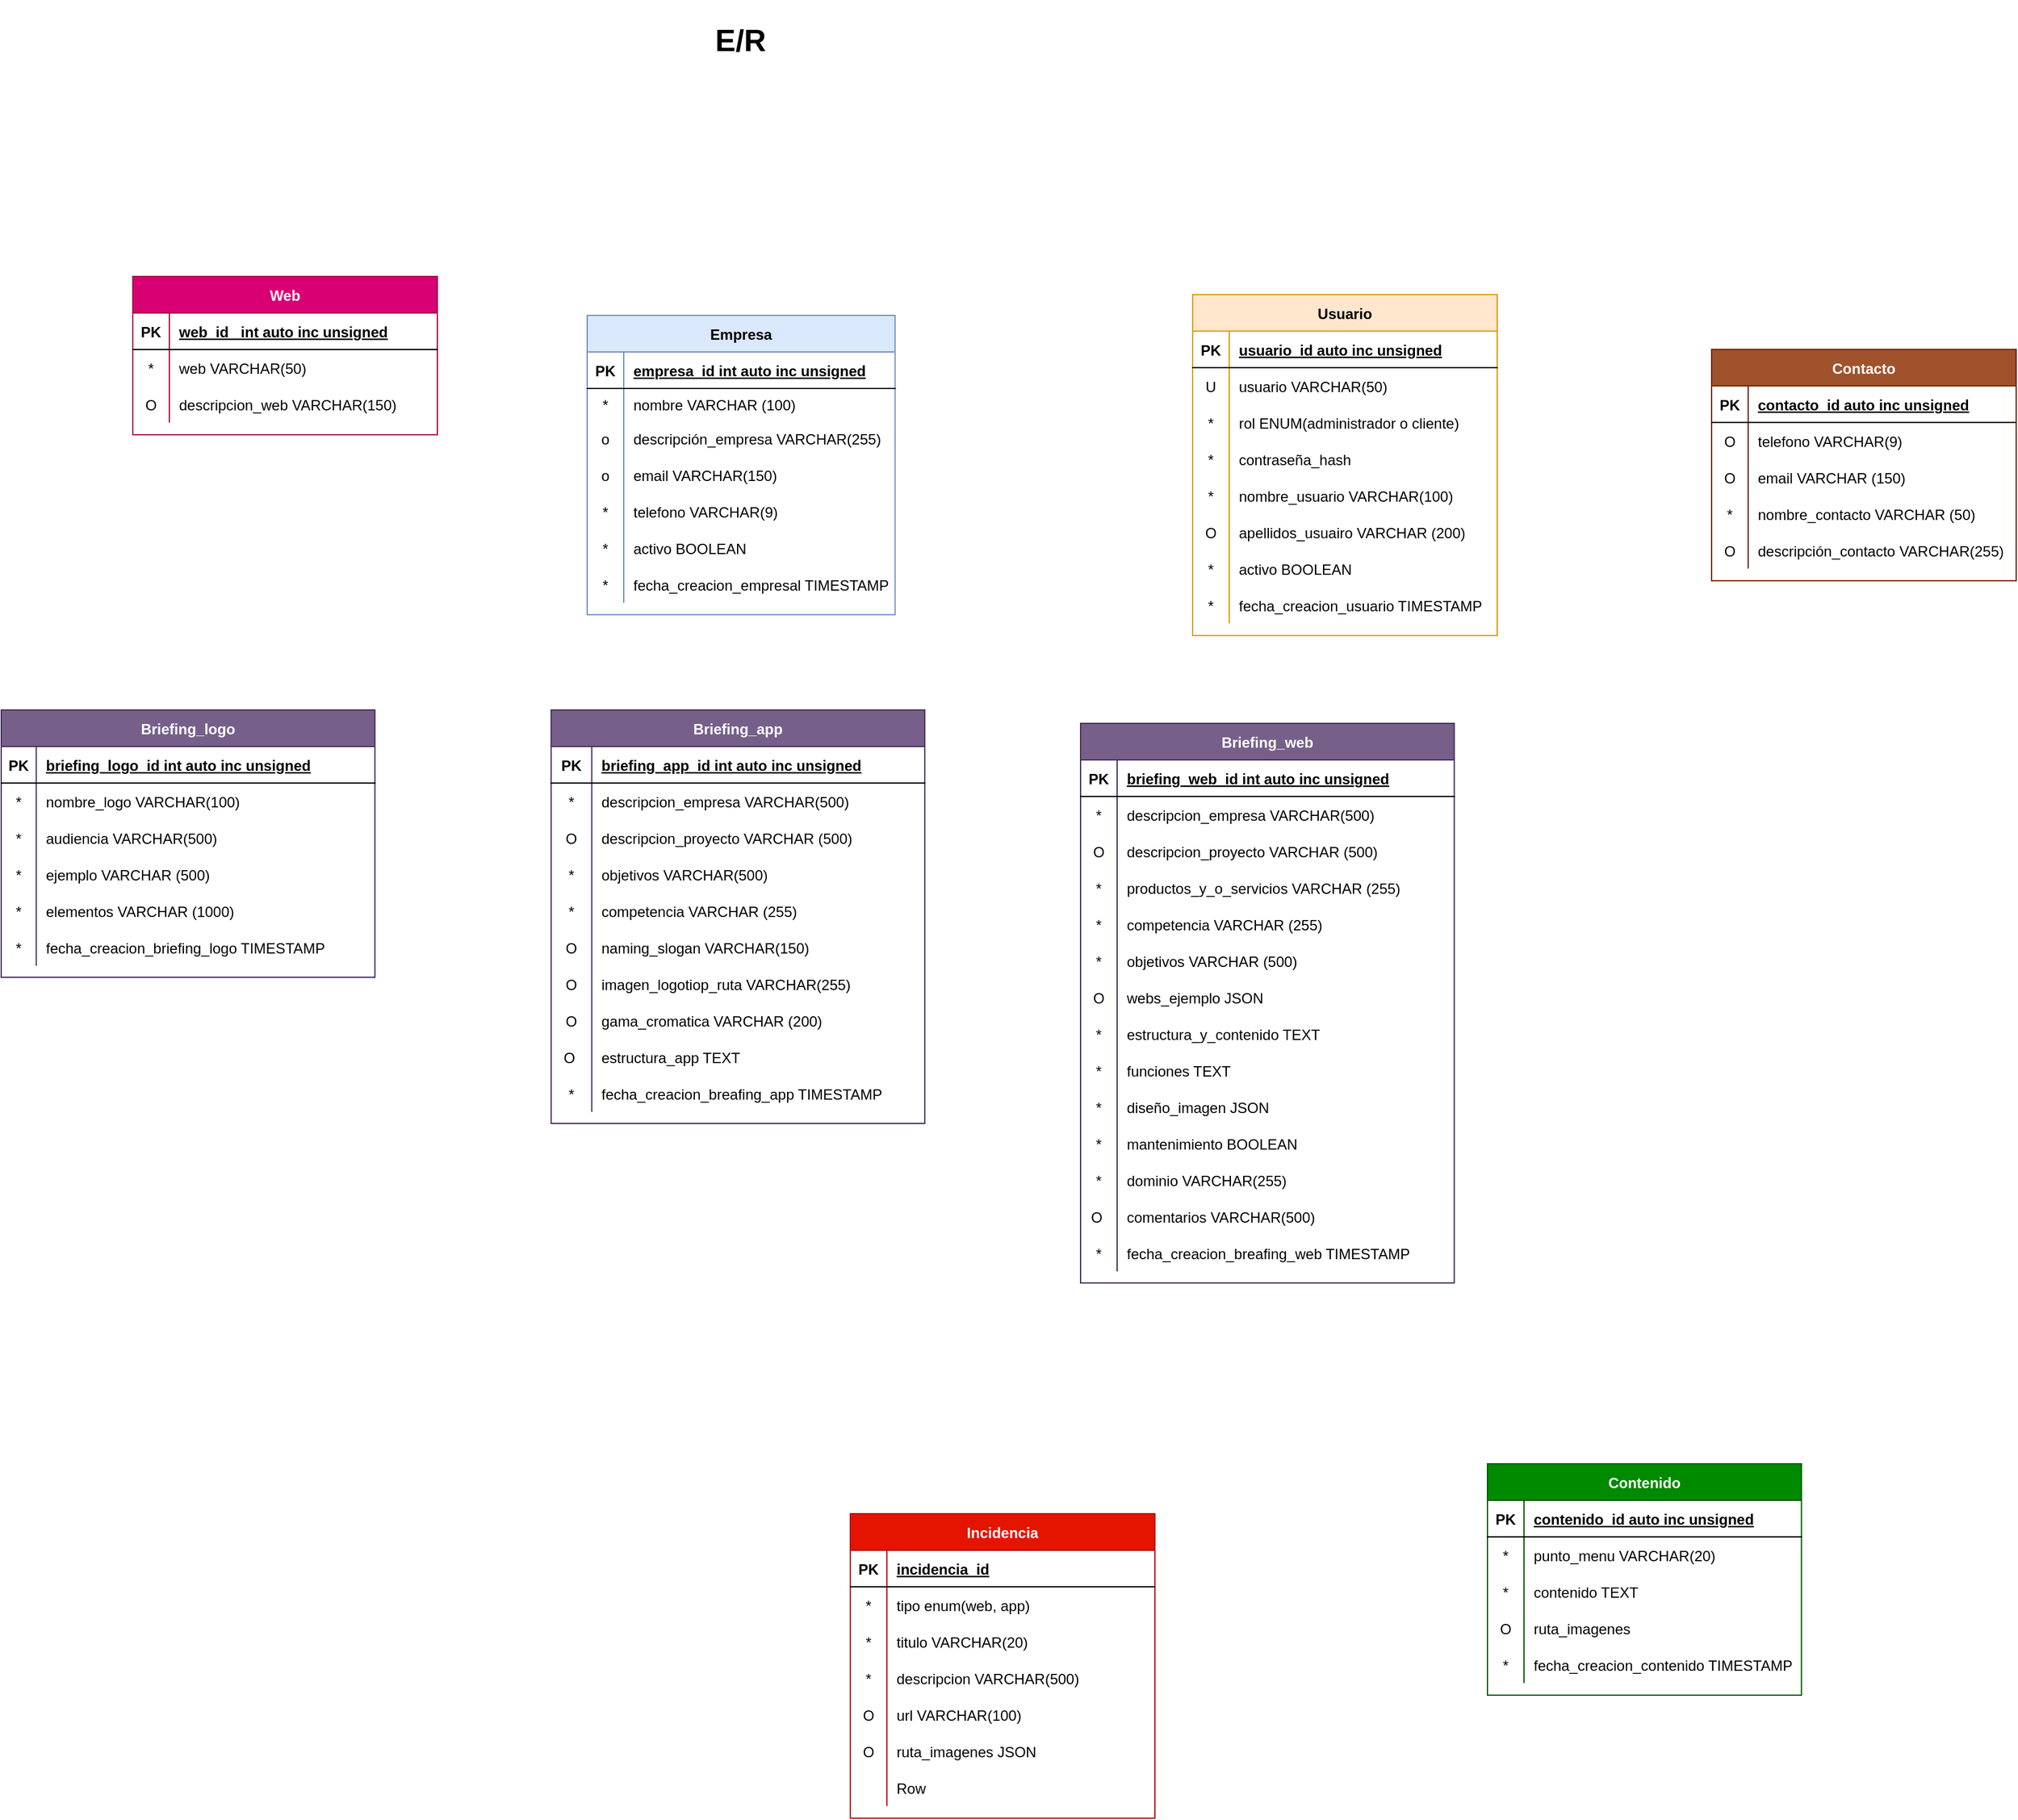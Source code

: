 <mxfile version="22.1.7" type="github">
  <diagram id="R2lEEEUBdFMjLlhIrx00" name="Page-1">
    <mxGraphModel dx="1108" dy="855" grid="0" gridSize="10" guides="1" tooltips="1" connect="1" arrows="1" fold="1" page="0" pageScale="1" pageWidth="850" pageHeight="1100" math="0" shadow="0" extFonts="Permanent Marker^https://fonts.googleapis.com/css?family=Permanent+Marker">
      <root>
        <mxCell id="0" />
        <mxCell id="1" parent="0" />
        <mxCell id="C-vyLk0tnHw3VtMMgP7b-2" value="Usuario" style="shape=table;startSize=30;container=1;collapsible=1;childLayout=tableLayout;fixedRows=1;rowLines=0;fontStyle=1;align=center;resizeLast=1;fillColor=#ffe6cc;strokeColor=#d79b00;" parent="1" vertex="1">
          <mxGeometry x="929" y="307.88" width="250" height="280" as="geometry" />
        </mxCell>
        <mxCell id="C-vyLk0tnHw3VtMMgP7b-3" value="" style="shape=partialRectangle;collapsible=0;dropTarget=0;pointerEvents=0;fillColor=none;points=[[0,0.5],[1,0.5]];portConstraint=eastwest;top=0;left=0;right=0;bottom=1;" parent="C-vyLk0tnHw3VtMMgP7b-2" vertex="1">
          <mxGeometry y="30" width="250" height="30" as="geometry" />
        </mxCell>
        <mxCell id="C-vyLk0tnHw3VtMMgP7b-4" value="PK" style="shape=partialRectangle;overflow=hidden;connectable=0;fillColor=none;top=0;left=0;bottom=0;right=0;fontStyle=1;" parent="C-vyLk0tnHw3VtMMgP7b-3" vertex="1">
          <mxGeometry width="30" height="30" as="geometry">
            <mxRectangle width="30" height="30" as="alternateBounds" />
          </mxGeometry>
        </mxCell>
        <mxCell id="C-vyLk0tnHw3VtMMgP7b-5" value="usuario_id auto inc unsigned" style="shape=partialRectangle;overflow=hidden;connectable=0;fillColor=none;top=0;left=0;bottom=0;right=0;align=left;spacingLeft=6;fontStyle=5;" parent="C-vyLk0tnHw3VtMMgP7b-3" vertex="1">
          <mxGeometry x="30" width="220" height="30" as="geometry">
            <mxRectangle width="220" height="30" as="alternateBounds" />
          </mxGeometry>
        </mxCell>
        <mxCell id="C-vyLk0tnHw3VtMMgP7b-6" value="" style="shape=partialRectangle;collapsible=0;dropTarget=0;pointerEvents=0;fillColor=none;points=[[0,0.5],[1,0.5]];portConstraint=eastwest;top=0;left=0;right=0;bottom=0;" parent="C-vyLk0tnHw3VtMMgP7b-2" vertex="1">
          <mxGeometry y="60" width="250" height="30" as="geometry" />
        </mxCell>
        <mxCell id="C-vyLk0tnHw3VtMMgP7b-7" value="U" style="shape=partialRectangle;overflow=hidden;connectable=0;fillColor=none;top=0;left=0;bottom=0;right=0;" parent="C-vyLk0tnHw3VtMMgP7b-6" vertex="1">
          <mxGeometry width="30" height="30" as="geometry">
            <mxRectangle width="30" height="30" as="alternateBounds" />
          </mxGeometry>
        </mxCell>
        <mxCell id="C-vyLk0tnHw3VtMMgP7b-8" value="usuario VARCHAR(50)" style="shape=partialRectangle;overflow=hidden;connectable=0;fillColor=none;top=0;left=0;bottom=0;right=0;align=left;spacingLeft=6;" parent="C-vyLk0tnHw3VtMMgP7b-6" vertex="1">
          <mxGeometry x="30" width="220" height="30" as="geometry">
            <mxRectangle width="220" height="30" as="alternateBounds" />
          </mxGeometry>
        </mxCell>
        <mxCell id="84_0tGTxRUwSDMbbLnOq-57" value="" style="shape=tableRow;horizontal=0;startSize=0;swimlaneHead=0;swimlaneBody=0;fillColor=none;collapsible=0;dropTarget=0;points=[[0,0.5],[1,0.5]];portConstraint=eastwest;top=0;left=0;right=0;bottom=0;" vertex="1" parent="C-vyLk0tnHw3VtMMgP7b-2">
          <mxGeometry y="90" width="250" height="30" as="geometry" />
        </mxCell>
        <mxCell id="84_0tGTxRUwSDMbbLnOq-58" value="*" style="shape=partialRectangle;connectable=0;fillColor=none;top=0;left=0;bottom=0;right=0;editable=1;overflow=hidden;" vertex="1" parent="84_0tGTxRUwSDMbbLnOq-57">
          <mxGeometry width="30" height="30" as="geometry">
            <mxRectangle width="30" height="30" as="alternateBounds" />
          </mxGeometry>
        </mxCell>
        <mxCell id="84_0tGTxRUwSDMbbLnOq-59" value="rol ENUM(administrador o cliente)" style="shape=partialRectangle;connectable=0;fillColor=none;top=0;left=0;bottom=0;right=0;align=left;spacingLeft=6;overflow=hidden;" vertex="1" parent="84_0tGTxRUwSDMbbLnOq-57">
          <mxGeometry x="30" width="220" height="30" as="geometry">
            <mxRectangle width="220" height="30" as="alternateBounds" />
          </mxGeometry>
        </mxCell>
        <mxCell id="84_0tGTxRUwSDMbbLnOq-60" value="" style="shape=tableRow;horizontal=0;startSize=0;swimlaneHead=0;swimlaneBody=0;fillColor=none;collapsible=0;dropTarget=0;points=[[0,0.5],[1,0.5]];portConstraint=eastwest;top=0;left=0;right=0;bottom=0;" vertex="1" parent="C-vyLk0tnHw3VtMMgP7b-2">
          <mxGeometry y="120" width="250" height="30" as="geometry" />
        </mxCell>
        <mxCell id="84_0tGTxRUwSDMbbLnOq-61" value="*" style="shape=partialRectangle;connectable=0;fillColor=none;top=0;left=0;bottom=0;right=0;editable=1;overflow=hidden;" vertex="1" parent="84_0tGTxRUwSDMbbLnOq-60">
          <mxGeometry width="30" height="30" as="geometry">
            <mxRectangle width="30" height="30" as="alternateBounds" />
          </mxGeometry>
        </mxCell>
        <mxCell id="84_0tGTxRUwSDMbbLnOq-62" value="contraseña_hash" style="shape=partialRectangle;connectable=0;fillColor=none;top=0;left=0;bottom=0;right=0;align=left;spacingLeft=6;overflow=hidden;" vertex="1" parent="84_0tGTxRUwSDMbbLnOq-60">
          <mxGeometry x="30" width="220" height="30" as="geometry">
            <mxRectangle width="220" height="30" as="alternateBounds" />
          </mxGeometry>
        </mxCell>
        <mxCell id="84_0tGTxRUwSDMbbLnOq-72" value="" style="shape=tableRow;horizontal=0;startSize=0;swimlaneHead=0;swimlaneBody=0;fillColor=none;collapsible=0;dropTarget=0;points=[[0,0.5],[1,0.5]];portConstraint=eastwest;top=0;left=0;right=0;bottom=0;" vertex="1" parent="C-vyLk0tnHw3VtMMgP7b-2">
          <mxGeometry y="150" width="250" height="30" as="geometry" />
        </mxCell>
        <mxCell id="84_0tGTxRUwSDMbbLnOq-73" value="*" style="shape=partialRectangle;connectable=0;fillColor=none;top=0;left=0;bottom=0;right=0;editable=1;overflow=hidden;" vertex="1" parent="84_0tGTxRUwSDMbbLnOq-72">
          <mxGeometry width="30" height="30" as="geometry">
            <mxRectangle width="30" height="30" as="alternateBounds" />
          </mxGeometry>
        </mxCell>
        <mxCell id="84_0tGTxRUwSDMbbLnOq-74" value="nombre_usuario VARCHAR(100)" style="shape=partialRectangle;connectable=0;fillColor=none;top=0;left=0;bottom=0;right=0;align=left;spacingLeft=6;overflow=hidden;" vertex="1" parent="84_0tGTxRUwSDMbbLnOq-72">
          <mxGeometry x="30" width="220" height="30" as="geometry">
            <mxRectangle width="220" height="30" as="alternateBounds" />
          </mxGeometry>
        </mxCell>
        <mxCell id="C-vyLk0tnHw3VtMMgP7b-9" value="" style="shape=partialRectangle;collapsible=0;dropTarget=0;pointerEvents=0;fillColor=none;points=[[0,0.5],[1,0.5]];portConstraint=eastwest;top=0;left=0;right=0;bottom=0;" parent="C-vyLk0tnHw3VtMMgP7b-2" vertex="1">
          <mxGeometry y="180" width="250" height="30" as="geometry" />
        </mxCell>
        <mxCell id="C-vyLk0tnHw3VtMMgP7b-10" value="O" style="shape=partialRectangle;overflow=hidden;connectable=0;fillColor=none;top=0;left=0;bottom=0;right=0;" parent="C-vyLk0tnHw3VtMMgP7b-9" vertex="1">
          <mxGeometry width="30" height="30" as="geometry">
            <mxRectangle width="30" height="30" as="alternateBounds" />
          </mxGeometry>
        </mxCell>
        <mxCell id="C-vyLk0tnHw3VtMMgP7b-11" value="apellidos_usuairo VARCHAR (200)" style="shape=partialRectangle;overflow=hidden;connectable=0;fillColor=none;top=0;left=0;bottom=0;right=0;align=left;spacingLeft=6;" parent="C-vyLk0tnHw3VtMMgP7b-9" vertex="1">
          <mxGeometry x="30" width="220" height="30" as="geometry">
            <mxRectangle width="220" height="30" as="alternateBounds" />
          </mxGeometry>
        </mxCell>
        <mxCell id="84_0tGTxRUwSDMbbLnOq-69" value="" style="shape=tableRow;horizontal=0;startSize=0;swimlaneHead=0;swimlaneBody=0;fillColor=none;collapsible=0;dropTarget=0;points=[[0,0.5],[1,0.5]];portConstraint=eastwest;top=0;left=0;right=0;bottom=0;" vertex="1" parent="C-vyLk0tnHw3VtMMgP7b-2">
          <mxGeometry y="210" width="250" height="30" as="geometry" />
        </mxCell>
        <mxCell id="84_0tGTxRUwSDMbbLnOq-70" value="*" style="shape=partialRectangle;connectable=0;fillColor=none;top=0;left=0;bottom=0;right=0;editable=1;overflow=hidden;" vertex="1" parent="84_0tGTxRUwSDMbbLnOq-69">
          <mxGeometry width="30" height="30" as="geometry">
            <mxRectangle width="30" height="30" as="alternateBounds" />
          </mxGeometry>
        </mxCell>
        <mxCell id="84_0tGTxRUwSDMbbLnOq-71" value="activo BOOLEAN" style="shape=partialRectangle;connectable=0;fillColor=none;top=0;left=0;bottom=0;right=0;align=left;spacingLeft=6;overflow=hidden;" vertex="1" parent="84_0tGTxRUwSDMbbLnOq-69">
          <mxGeometry x="30" width="220" height="30" as="geometry">
            <mxRectangle width="220" height="30" as="alternateBounds" />
          </mxGeometry>
        </mxCell>
        <mxCell id="84_0tGTxRUwSDMbbLnOq-129" value="" style="shape=tableRow;horizontal=0;startSize=0;swimlaneHead=0;swimlaneBody=0;fillColor=none;collapsible=0;dropTarget=0;points=[[0,0.5],[1,0.5]];portConstraint=eastwest;top=0;left=0;right=0;bottom=0;" vertex="1" parent="C-vyLk0tnHw3VtMMgP7b-2">
          <mxGeometry y="240" width="250" height="30" as="geometry" />
        </mxCell>
        <mxCell id="84_0tGTxRUwSDMbbLnOq-130" value="*" style="shape=partialRectangle;connectable=0;fillColor=none;top=0;left=0;bottom=0;right=0;editable=1;overflow=hidden;" vertex="1" parent="84_0tGTxRUwSDMbbLnOq-129">
          <mxGeometry width="30" height="30" as="geometry">
            <mxRectangle width="30" height="30" as="alternateBounds" />
          </mxGeometry>
        </mxCell>
        <mxCell id="84_0tGTxRUwSDMbbLnOq-131" value="fecha_creacion_usuario TIMESTAMP" style="shape=partialRectangle;connectable=0;fillColor=none;top=0;left=0;bottom=0;right=0;align=left;spacingLeft=6;overflow=hidden;" vertex="1" parent="84_0tGTxRUwSDMbbLnOq-129">
          <mxGeometry x="30" width="220" height="30" as="geometry">
            <mxRectangle width="220" height="30" as="alternateBounds" />
          </mxGeometry>
        </mxCell>
        <mxCell id="C-vyLk0tnHw3VtMMgP7b-13" value="Contacto" style="shape=table;startSize=30;container=1;collapsible=1;childLayout=tableLayout;fixedRows=1;rowLines=0;fontStyle=1;align=center;resizeLast=1;fillColor=#a0522d;fontColor=#ffffff;strokeColor=#6D1F00;" parent="1" vertex="1">
          <mxGeometry x="1355" y="352.88" width="250" height="190" as="geometry" />
        </mxCell>
        <mxCell id="C-vyLk0tnHw3VtMMgP7b-14" value="" style="shape=partialRectangle;collapsible=0;dropTarget=0;pointerEvents=0;fillColor=none;points=[[0,0.5],[1,0.5]];portConstraint=eastwest;top=0;left=0;right=0;bottom=1;" parent="C-vyLk0tnHw3VtMMgP7b-13" vertex="1">
          <mxGeometry y="30" width="250" height="30" as="geometry" />
        </mxCell>
        <mxCell id="C-vyLk0tnHw3VtMMgP7b-15" value="PK" style="shape=partialRectangle;overflow=hidden;connectable=0;fillColor=none;top=0;left=0;bottom=0;right=0;fontStyle=1;" parent="C-vyLk0tnHw3VtMMgP7b-14" vertex="1">
          <mxGeometry width="30" height="30" as="geometry">
            <mxRectangle width="30" height="30" as="alternateBounds" />
          </mxGeometry>
        </mxCell>
        <mxCell id="C-vyLk0tnHw3VtMMgP7b-16" value="contacto_id auto inc unsigned" style="shape=partialRectangle;overflow=hidden;connectable=0;fillColor=none;top=0;left=0;bottom=0;right=0;align=left;spacingLeft=6;fontStyle=5;" parent="C-vyLk0tnHw3VtMMgP7b-14" vertex="1">
          <mxGeometry x="30" width="220" height="30" as="geometry">
            <mxRectangle width="220" height="30" as="alternateBounds" />
          </mxGeometry>
        </mxCell>
        <mxCell id="C-vyLk0tnHw3VtMMgP7b-17" value="" style="shape=partialRectangle;collapsible=0;dropTarget=0;pointerEvents=0;fillColor=none;points=[[0,0.5],[1,0.5]];portConstraint=eastwest;top=0;left=0;right=0;bottom=0;" parent="C-vyLk0tnHw3VtMMgP7b-13" vertex="1">
          <mxGeometry y="60" width="250" height="30" as="geometry" />
        </mxCell>
        <mxCell id="C-vyLk0tnHw3VtMMgP7b-18" value="O" style="shape=partialRectangle;overflow=hidden;connectable=0;fillColor=none;top=0;left=0;bottom=0;right=0;" parent="C-vyLk0tnHw3VtMMgP7b-17" vertex="1">
          <mxGeometry width="30" height="30" as="geometry">
            <mxRectangle width="30" height="30" as="alternateBounds" />
          </mxGeometry>
        </mxCell>
        <mxCell id="C-vyLk0tnHw3VtMMgP7b-19" value="telefono VARCHAR(9)" style="shape=partialRectangle;overflow=hidden;connectable=0;fillColor=none;top=0;left=0;bottom=0;right=0;align=left;spacingLeft=6;" parent="C-vyLk0tnHw3VtMMgP7b-17" vertex="1">
          <mxGeometry x="30" width="220" height="30" as="geometry">
            <mxRectangle width="220" height="30" as="alternateBounds" />
          </mxGeometry>
        </mxCell>
        <mxCell id="C-vyLk0tnHw3VtMMgP7b-20" value="" style="shape=partialRectangle;collapsible=0;dropTarget=0;pointerEvents=0;fillColor=none;points=[[0,0.5],[1,0.5]];portConstraint=eastwest;top=0;left=0;right=0;bottom=0;" parent="C-vyLk0tnHw3VtMMgP7b-13" vertex="1">
          <mxGeometry y="90" width="250" height="30" as="geometry" />
        </mxCell>
        <mxCell id="C-vyLk0tnHw3VtMMgP7b-21" value="O" style="shape=partialRectangle;overflow=hidden;connectable=0;fillColor=none;top=0;left=0;bottom=0;right=0;" parent="C-vyLk0tnHw3VtMMgP7b-20" vertex="1">
          <mxGeometry width="30" height="30" as="geometry">
            <mxRectangle width="30" height="30" as="alternateBounds" />
          </mxGeometry>
        </mxCell>
        <mxCell id="C-vyLk0tnHw3VtMMgP7b-22" value="email VARCHAR (150)" style="shape=partialRectangle;overflow=hidden;connectable=0;fillColor=none;top=0;left=0;bottom=0;right=0;align=left;spacingLeft=6;" parent="C-vyLk0tnHw3VtMMgP7b-20" vertex="1">
          <mxGeometry x="30" width="220" height="30" as="geometry">
            <mxRectangle width="220" height="30" as="alternateBounds" />
          </mxGeometry>
        </mxCell>
        <mxCell id="84_0tGTxRUwSDMbbLnOq-78" value="" style="shape=tableRow;horizontal=0;startSize=0;swimlaneHead=0;swimlaneBody=0;fillColor=none;collapsible=0;dropTarget=0;points=[[0,0.5],[1,0.5]];portConstraint=eastwest;top=0;left=0;right=0;bottom=0;" vertex="1" parent="C-vyLk0tnHw3VtMMgP7b-13">
          <mxGeometry y="120" width="250" height="30" as="geometry" />
        </mxCell>
        <mxCell id="84_0tGTxRUwSDMbbLnOq-79" value="*" style="shape=partialRectangle;connectable=0;fillColor=none;top=0;left=0;bottom=0;right=0;editable=1;overflow=hidden;" vertex="1" parent="84_0tGTxRUwSDMbbLnOq-78">
          <mxGeometry width="30" height="30" as="geometry">
            <mxRectangle width="30" height="30" as="alternateBounds" />
          </mxGeometry>
        </mxCell>
        <mxCell id="84_0tGTxRUwSDMbbLnOq-80" value="nombre_contacto VARCHAR (50)" style="shape=partialRectangle;connectable=0;fillColor=none;top=0;left=0;bottom=0;right=0;align=left;spacingLeft=6;overflow=hidden;" vertex="1" parent="84_0tGTxRUwSDMbbLnOq-78">
          <mxGeometry x="30" width="220" height="30" as="geometry">
            <mxRectangle width="220" height="30" as="alternateBounds" />
          </mxGeometry>
        </mxCell>
        <mxCell id="84_0tGTxRUwSDMbbLnOq-75" value="" style="shape=tableRow;horizontal=0;startSize=0;swimlaneHead=0;swimlaneBody=0;fillColor=none;collapsible=0;dropTarget=0;points=[[0,0.5],[1,0.5]];portConstraint=eastwest;top=0;left=0;right=0;bottom=0;" vertex="1" parent="C-vyLk0tnHw3VtMMgP7b-13">
          <mxGeometry y="150" width="250" height="30" as="geometry" />
        </mxCell>
        <mxCell id="84_0tGTxRUwSDMbbLnOq-76" value="O" style="shape=partialRectangle;connectable=0;fillColor=none;top=0;left=0;bottom=0;right=0;editable=1;overflow=hidden;" vertex="1" parent="84_0tGTxRUwSDMbbLnOq-75">
          <mxGeometry width="30" height="30" as="geometry">
            <mxRectangle width="30" height="30" as="alternateBounds" />
          </mxGeometry>
        </mxCell>
        <mxCell id="84_0tGTxRUwSDMbbLnOq-77" value="descripción_contacto VARCHAR(255)" style="shape=partialRectangle;connectable=0;fillColor=none;top=0;left=0;bottom=0;right=0;align=left;spacingLeft=6;overflow=hidden;" vertex="1" parent="84_0tGTxRUwSDMbbLnOq-75">
          <mxGeometry x="30" width="220" height="30" as="geometry">
            <mxRectangle width="220" height="30" as="alternateBounds" />
          </mxGeometry>
        </mxCell>
        <mxCell id="C-vyLk0tnHw3VtMMgP7b-23" value="Empresa" style="shape=table;startSize=30;container=1;collapsible=1;childLayout=tableLayout;fixedRows=1;rowLines=0;fontStyle=1;align=center;resizeLast=1;fillColor=#dae8fc;strokeColor=#6c8ebf;" parent="1" vertex="1">
          <mxGeometry x="432" y="325" width="252.75" height="245.75" as="geometry" />
        </mxCell>
        <mxCell id="C-vyLk0tnHw3VtMMgP7b-24" value="" style="shape=partialRectangle;collapsible=0;dropTarget=0;pointerEvents=0;fillColor=none;points=[[0,0.5],[1,0.5]];portConstraint=eastwest;top=0;left=0;right=0;bottom=1;" parent="C-vyLk0tnHw3VtMMgP7b-23" vertex="1">
          <mxGeometry y="30" width="252.75" height="30" as="geometry" />
        </mxCell>
        <mxCell id="C-vyLk0tnHw3VtMMgP7b-25" value="PK" style="shape=partialRectangle;overflow=hidden;connectable=0;fillColor=none;top=0;left=0;bottom=0;right=0;fontStyle=1;" parent="C-vyLk0tnHw3VtMMgP7b-24" vertex="1">
          <mxGeometry width="30" height="30" as="geometry">
            <mxRectangle width="30" height="30" as="alternateBounds" />
          </mxGeometry>
        </mxCell>
        <mxCell id="C-vyLk0tnHw3VtMMgP7b-26" value="empresa_id int auto inc unsigned" style="shape=partialRectangle;overflow=hidden;connectable=0;fillColor=none;top=0;left=0;bottom=0;right=0;align=left;spacingLeft=6;fontStyle=5;" parent="C-vyLk0tnHw3VtMMgP7b-24" vertex="1">
          <mxGeometry x="30" width="222.75" height="30" as="geometry">
            <mxRectangle width="222.75" height="30" as="alternateBounds" />
          </mxGeometry>
        </mxCell>
        <mxCell id="C-vyLk0tnHw3VtMMgP7b-27" value="" style="shape=partialRectangle;collapsible=0;dropTarget=0;pointerEvents=0;fillColor=none;points=[[0,0.5],[1,0.5]];portConstraint=eastwest;top=0;left=0;right=0;bottom=0;" parent="C-vyLk0tnHw3VtMMgP7b-23" vertex="1">
          <mxGeometry y="60" width="252.75" height="26" as="geometry" />
        </mxCell>
        <mxCell id="C-vyLk0tnHw3VtMMgP7b-28" value="*" style="shape=partialRectangle;overflow=hidden;connectable=0;fillColor=none;top=0;left=0;bottom=0;right=0;" parent="C-vyLk0tnHw3VtMMgP7b-27" vertex="1">
          <mxGeometry width="30" height="26" as="geometry">
            <mxRectangle width="30" height="26" as="alternateBounds" />
          </mxGeometry>
        </mxCell>
        <mxCell id="C-vyLk0tnHw3VtMMgP7b-29" value="nombre VARCHAR (100)" style="shape=partialRectangle;overflow=hidden;connectable=0;fillColor=none;top=0;left=0;bottom=0;right=0;align=left;spacingLeft=6;" parent="C-vyLk0tnHw3VtMMgP7b-27" vertex="1">
          <mxGeometry x="30" width="222.75" height="26" as="geometry">
            <mxRectangle width="222.75" height="26" as="alternateBounds" />
          </mxGeometry>
        </mxCell>
        <mxCell id="84_0tGTxRUwSDMbbLnOq-45" value="" style="shape=tableRow;horizontal=0;startSize=0;swimlaneHead=0;swimlaneBody=0;fillColor=none;collapsible=0;dropTarget=0;points=[[0,0.5],[1,0.5]];portConstraint=eastwest;top=0;left=0;right=0;bottom=0;" vertex="1" parent="C-vyLk0tnHw3VtMMgP7b-23">
          <mxGeometry y="86" width="252.75" height="30" as="geometry" />
        </mxCell>
        <mxCell id="84_0tGTxRUwSDMbbLnOq-46" value="o" style="shape=partialRectangle;connectable=0;fillColor=none;top=0;left=0;bottom=0;right=0;editable=1;overflow=hidden;" vertex="1" parent="84_0tGTxRUwSDMbbLnOq-45">
          <mxGeometry width="30" height="30" as="geometry">
            <mxRectangle width="30" height="30" as="alternateBounds" />
          </mxGeometry>
        </mxCell>
        <mxCell id="84_0tGTxRUwSDMbbLnOq-47" value="descripción_empresa VARCHAR(255)" style="shape=partialRectangle;connectable=0;fillColor=none;top=0;left=0;bottom=0;right=0;align=left;spacingLeft=6;overflow=hidden;" vertex="1" parent="84_0tGTxRUwSDMbbLnOq-45">
          <mxGeometry x="30" width="222.75" height="30" as="geometry">
            <mxRectangle width="222.75" height="30" as="alternateBounds" />
          </mxGeometry>
        </mxCell>
        <mxCell id="84_0tGTxRUwSDMbbLnOq-48" value="" style="shape=tableRow;horizontal=0;startSize=0;swimlaneHead=0;swimlaneBody=0;fillColor=none;collapsible=0;dropTarget=0;points=[[0,0.5],[1,0.5]];portConstraint=eastwest;top=0;left=0;right=0;bottom=0;" vertex="1" parent="C-vyLk0tnHw3VtMMgP7b-23">
          <mxGeometry y="116" width="252.75" height="30" as="geometry" />
        </mxCell>
        <mxCell id="84_0tGTxRUwSDMbbLnOq-49" value="o" style="shape=partialRectangle;connectable=0;fillColor=none;top=0;left=0;bottom=0;right=0;editable=1;overflow=hidden;" vertex="1" parent="84_0tGTxRUwSDMbbLnOq-48">
          <mxGeometry width="30" height="30" as="geometry">
            <mxRectangle width="30" height="30" as="alternateBounds" />
          </mxGeometry>
        </mxCell>
        <mxCell id="84_0tGTxRUwSDMbbLnOq-50" value="email VARCHAR(150)" style="shape=partialRectangle;connectable=0;fillColor=none;top=0;left=0;bottom=0;right=0;align=left;spacingLeft=6;overflow=hidden;" vertex="1" parent="84_0tGTxRUwSDMbbLnOq-48">
          <mxGeometry x="30" width="222.75" height="30" as="geometry">
            <mxRectangle width="222.75" height="30" as="alternateBounds" />
          </mxGeometry>
        </mxCell>
        <mxCell id="84_0tGTxRUwSDMbbLnOq-51" value="" style="shape=tableRow;horizontal=0;startSize=0;swimlaneHead=0;swimlaneBody=0;fillColor=none;collapsible=0;dropTarget=0;points=[[0,0.5],[1,0.5]];portConstraint=eastwest;top=0;left=0;right=0;bottom=0;" vertex="1" parent="C-vyLk0tnHw3VtMMgP7b-23">
          <mxGeometry y="146" width="252.75" height="30" as="geometry" />
        </mxCell>
        <mxCell id="84_0tGTxRUwSDMbbLnOq-52" value="*" style="shape=partialRectangle;connectable=0;fillColor=none;top=0;left=0;bottom=0;right=0;editable=1;overflow=hidden;" vertex="1" parent="84_0tGTxRUwSDMbbLnOq-51">
          <mxGeometry width="30" height="30" as="geometry">
            <mxRectangle width="30" height="30" as="alternateBounds" />
          </mxGeometry>
        </mxCell>
        <mxCell id="84_0tGTxRUwSDMbbLnOq-53" value="telefono VARCHAR(9)" style="shape=partialRectangle;connectable=0;fillColor=none;top=0;left=0;bottom=0;right=0;align=left;spacingLeft=6;overflow=hidden;" vertex="1" parent="84_0tGTxRUwSDMbbLnOq-51">
          <mxGeometry x="30" width="222.75" height="30" as="geometry">
            <mxRectangle width="222.75" height="30" as="alternateBounds" />
          </mxGeometry>
        </mxCell>
        <mxCell id="84_0tGTxRUwSDMbbLnOq-54" value="" style="shape=tableRow;horizontal=0;startSize=0;swimlaneHead=0;swimlaneBody=0;fillColor=none;collapsible=0;dropTarget=0;points=[[0,0.5],[1,0.5]];portConstraint=eastwest;top=0;left=0;right=0;bottom=0;" vertex="1" parent="C-vyLk0tnHw3VtMMgP7b-23">
          <mxGeometry y="176" width="252.75" height="30" as="geometry" />
        </mxCell>
        <mxCell id="84_0tGTxRUwSDMbbLnOq-55" value="*" style="shape=partialRectangle;connectable=0;fillColor=none;top=0;left=0;bottom=0;right=0;editable=1;overflow=hidden;" vertex="1" parent="84_0tGTxRUwSDMbbLnOq-54">
          <mxGeometry width="30" height="30" as="geometry">
            <mxRectangle width="30" height="30" as="alternateBounds" />
          </mxGeometry>
        </mxCell>
        <mxCell id="84_0tGTxRUwSDMbbLnOq-56" value="activo BOOLEAN" style="shape=partialRectangle;connectable=0;fillColor=none;top=0;left=0;bottom=0;right=0;align=left;spacingLeft=6;overflow=hidden;" vertex="1" parent="84_0tGTxRUwSDMbbLnOq-54">
          <mxGeometry x="30" width="222.75" height="30" as="geometry">
            <mxRectangle width="222.75" height="30" as="alternateBounds" />
          </mxGeometry>
        </mxCell>
        <mxCell id="84_0tGTxRUwSDMbbLnOq-126" value="" style="shape=tableRow;horizontal=0;startSize=0;swimlaneHead=0;swimlaneBody=0;fillColor=none;collapsible=0;dropTarget=0;points=[[0,0.5],[1,0.5]];portConstraint=eastwest;top=0;left=0;right=0;bottom=0;" vertex="1" parent="C-vyLk0tnHw3VtMMgP7b-23">
          <mxGeometry y="206" width="252.75" height="30" as="geometry" />
        </mxCell>
        <mxCell id="84_0tGTxRUwSDMbbLnOq-127" value="*" style="shape=partialRectangle;connectable=0;fillColor=none;top=0;left=0;bottom=0;right=0;editable=1;overflow=hidden;" vertex="1" parent="84_0tGTxRUwSDMbbLnOq-126">
          <mxGeometry width="30" height="30" as="geometry">
            <mxRectangle width="30" height="30" as="alternateBounds" />
          </mxGeometry>
        </mxCell>
        <mxCell id="84_0tGTxRUwSDMbbLnOq-128" value="fecha_creacion_empresal TIMESTAMP" style="shape=partialRectangle;connectable=0;fillColor=none;top=0;left=0;bottom=0;right=0;align=left;spacingLeft=6;overflow=hidden;" vertex="1" parent="84_0tGTxRUwSDMbbLnOq-126">
          <mxGeometry x="30" width="222.75" height="30" as="geometry">
            <mxRectangle width="222.75" height="30" as="alternateBounds" />
          </mxGeometry>
        </mxCell>
        <mxCell id="84_0tGTxRUwSDMbbLnOq-1" value="&lt;h1 style=&quot;font-size: 25px;&quot;&gt;E/R&lt;/h1&gt;" style="text;html=1;strokeColor=none;fillColor=none;align=center;verticalAlign=middle;whiteSpace=wrap;rounded=0;" vertex="1" parent="1">
          <mxGeometry x="508.37" y="83" width="100" height="30" as="geometry" />
        </mxCell>
        <mxCell id="84_0tGTxRUwSDMbbLnOq-2" value="Briefing_web" style="shape=table;startSize=30;container=1;collapsible=1;childLayout=tableLayout;fixedRows=1;rowLines=0;fontStyle=1;align=center;resizeLast=1;fillColor=#76608a;fontColor=#ffffff;strokeColor=#432D57;" vertex="1" parent="1">
          <mxGeometry x="837" y="660" width="306.75" height="459.5" as="geometry" />
        </mxCell>
        <mxCell id="84_0tGTxRUwSDMbbLnOq-3" value="" style="shape=partialRectangle;collapsible=0;dropTarget=0;pointerEvents=0;fillColor=none;points=[[0,0.5],[1,0.5]];portConstraint=eastwest;top=0;left=0;right=0;bottom=1;" vertex="1" parent="84_0tGTxRUwSDMbbLnOq-2">
          <mxGeometry y="30" width="306.75" height="30" as="geometry" />
        </mxCell>
        <mxCell id="84_0tGTxRUwSDMbbLnOq-4" value="PK" style="shape=partialRectangle;overflow=hidden;connectable=0;fillColor=none;top=0;left=0;bottom=0;right=0;fontStyle=1;" vertex="1" parent="84_0tGTxRUwSDMbbLnOq-3">
          <mxGeometry width="30" height="30" as="geometry">
            <mxRectangle width="30" height="30" as="alternateBounds" />
          </mxGeometry>
        </mxCell>
        <mxCell id="84_0tGTxRUwSDMbbLnOq-5" value="briefing_web_id int auto inc unsigned" style="shape=partialRectangle;overflow=hidden;connectable=0;fillColor=none;top=0;left=0;bottom=0;right=0;align=left;spacingLeft=6;fontStyle=5;" vertex="1" parent="84_0tGTxRUwSDMbbLnOq-3">
          <mxGeometry x="30" width="276.75" height="30" as="geometry">
            <mxRectangle width="276.75" height="30" as="alternateBounds" />
          </mxGeometry>
        </mxCell>
        <mxCell id="84_0tGTxRUwSDMbbLnOq-9" value="" style="shape=partialRectangle;collapsible=0;dropTarget=0;pointerEvents=0;fillColor=none;points=[[0,0.5],[1,0.5]];portConstraint=eastwest;top=0;left=0;right=0;bottom=0;" vertex="1" parent="84_0tGTxRUwSDMbbLnOq-2">
          <mxGeometry y="60" width="306.75" height="30" as="geometry" />
        </mxCell>
        <mxCell id="84_0tGTxRUwSDMbbLnOq-10" value="*" style="shape=partialRectangle;overflow=hidden;connectable=0;fillColor=none;top=0;left=0;bottom=0;right=0;" vertex="1" parent="84_0tGTxRUwSDMbbLnOq-9">
          <mxGeometry width="30" height="30" as="geometry">
            <mxRectangle width="30" height="30" as="alternateBounds" />
          </mxGeometry>
        </mxCell>
        <mxCell id="84_0tGTxRUwSDMbbLnOq-11" value="descripcion_empresa VARCHAR(500)" style="shape=partialRectangle;overflow=hidden;connectable=0;fillColor=none;top=0;left=0;bottom=0;right=0;align=left;spacingLeft=6;" vertex="1" parent="84_0tGTxRUwSDMbbLnOq-9">
          <mxGeometry x="30" width="276.75" height="30" as="geometry">
            <mxRectangle width="276.75" height="30" as="alternateBounds" />
          </mxGeometry>
        </mxCell>
        <mxCell id="84_0tGTxRUwSDMbbLnOq-84" value="" style="shape=tableRow;horizontal=0;startSize=0;swimlaneHead=0;swimlaneBody=0;fillColor=none;collapsible=0;dropTarget=0;points=[[0,0.5],[1,0.5]];portConstraint=eastwest;top=0;left=0;right=0;bottom=0;" vertex="1" parent="84_0tGTxRUwSDMbbLnOq-2">
          <mxGeometry y="90" width="306.75" height="30" as="geometry" />
        </mxCell>
        <mxCell id="84_0tGTxRUwSDMbbLnOq-85" value="O" style="shape=partialRectangle;connectable=0;fillColor=none;top=0;left=0;bottom=0;right=0;editable=1;overflow=hidden;" vertex="1" parent="84_0tGTxRUwSDMbbLnOq-84">
          <mxGeometry width="30" height="30" as="geometry">
            <mxRectangle width="30" height="30" as="alternateBounds" />
          </mxGeometry>
        </mxCell>
        <mxCell id="84_0tGTxRUwSDMbbLnOq-86" value="descripcion_proyecto VARCHAR (500)" style="shape=partialRectangle;connectable=0;fillColor=none;top=0;left=0;bottom=0;right=0;align=left;spacingLeft=6;overflow=hidden;" vertex="1" parent="84_0tGTxRUwSDMbbLnOq-84">
          <mxGeometry x="30" width="276.75" height="30" as="geometry">
            <mxRectangle width="276.75" height="30" as="alternateBounds" />
          </mxGeometry>
        </mxCell>
        <mxCell id="84_0tGTxRUwSDMbbLnOq-90" value="" style="shape=tableRow;horizontal=0;startSize=0;swimlaneHead=0;swimlaneBody=0;fillColor=none;collapsible=0;dropTarget=0;points=[[0,0.5],[1,0.5]];portConstraint=eastwest;top=0;left=0;right=0;bottom=0;" vertex="1" parent="84_0tGTxRUwSDMbbLnOq-2">
          <mxGeometry y="120" width="306.75" height="30" as="geometry" />
        </mxCell>
        <mxCell id="84_0tGTxRUwSDMbbLnOq-91" value="*" style="shape=partialRectangle;connectable=0;fillColor=none;top=0;left=0;bottom=0;right=0;editable=1;overflow=hidden;" vertex="1" parent="84_0tGTxRUwSDMbbLnOq-90">
          <mxGeometry width="30" height="30" as="geometry">
            <mxRectangle width="30" height="30" as="alternateBounds" />
          </mxGeometry>
        </mxCell>
        <mxCell id="84_0tGTxRUwSDMbbLnOq-92" value="productos_y_o_servicios VARCHAR (255)" style="shape=partialRectangle;connectable=0;fillColor=none;top=0;left=0;bottom=0;right=0;align=left;spacingLeft=6;overflow=hidden;" vertex="1" parent="84_0tGTxRUwSDMbbLnOq-90">
          <mxGeometry x="30" width="276.75" height="30" as="geometry">
            <mxRectangle width="276.75" height="30" as="alternateBounds" />
          </mxGeometry>
        </mxCell>
        <mxCell id="84_0tGTxRUwSDMbbLnOq-93" value="" style="shape=tableRow;horizontal=0;startSize=0;swimlaneHead=0;swimlaneBody=0;fillColor=none;collapsible=0;dropTarget=0;points=[[0,0.5],[1,0.5]];portConstraint=eastwest;top=0;left=0;right=0;bottom=0;" vertex="1" parent="84_0tGTxRUwSDMbbLnOq-2">
          <mxGeometry y="150" width="306.75" height="30" as="geometry" />
        </mxCell>
        <mxCell id="84_0tGTxRUwSDMbbLnOq-94" value="*" style="shape=partialRectangle;connectable=0;fillColor=none;top=0;left=0;bottom=0;right=0;editable=1;overflow=hidden;" vertex="1" parent="84_0tGTxRUwSDMbbLnOq-93">
          <mxGeometry width="30" height="30" as="geometry">
            <mxRectangle width="30" height="30" as="alternateBounds" />
          </mxGeometry>
        </mxCell>
        <mxCell id="84_0tGTxRUwSDMbbLnOq-95" value="competencia VARCHAR (255)" style="shape=partialRectangle;connectable=0;fillColor=none;top=0;left=0;bottom=0;right=0;align=left;spacingLeft=6;overflow=hidden;" vertex="1" parent="84_0tGTxRUwSDMbbLnOq-93">
          <mxGeometry x="30" width="276.75" height="30" as="geometry">
            <mxRectangle width="276.75" height="30" as="alternateBounds" />
          </mxGeometry>
        </mxCell>
        <mxCell id="84_0tGTxRUwSDMbbLnOq-99" value="" style="shape=tableRow;horizontal=0;startSize=0;swimlaneHead=0;swimlaneBody=0;fillColor=none;collapsible=0;dropTarget=0;points=[[0,0.5],[1,0.5]];portConstraint=eastwest;top=0;left=0;right=0;bottom=0;" vertex="1" parent="84_0tGTxRUwSDMbbLnOq-2">
          <mxGeometry y="180" width="306.75" height="30" as="geometry" />
        </mxCell>
        <mxCell id="84_0tGTxRUwSDMbbLnOq-100" value="*" style="shape=partialRectangle;connectable=0;fillColor=none;top=0;left=0;bottom=0;right=0;editable=1;overflow=hidden;" vertex="1" parent="84_0tGTxRUwSDMbbLnOq-99">
          <mxGeometry width="30" height="30" as="geometry">
            <mxRectangle width="30" height="30" as="alternateBounds" />
          </mxGeometry>
        </mxCell>
        <mxCell id="84_0tGTxRUwSDMbbLnOq-101" value="objetivos VARCHAR (500)" style="shape=partialRectangle;connectable=0;fillColor=none;top=0;left=0;bottom=0;right=0;align=left;spacingLeft=6;overflow=hidden;" vertex="1" parent="84_0tGTxRUwSDMbbLnOq-99">
          <mxGeometry x="30" width="276.75" height="30" as="geometry">
            <mxRectangle width="276.75" height="30" as="alternateBounds" />
          </mxGeometry>
        </mxCell>
        <mxCell id="84_0tGTxRUwSDMbbLnOq-111" value="" style="shape=tableRow;horizontal=0;startSize=0;swimlaneHead=0;swimlaneBody=0;fillColor=none;collapsible=0;dropTarget=0;points=[[0,0.5],[1,0.5]];portConstraint=eastwest;top=0;left=0;right=0;bottom=0;" vertex="1" parent="84_0tGTxRUwSDMbbLnOq-2">
          <mxGeometry y="210" width="306.75" height="30" as="geometry" />
        </mxCell>
        <mxCell id="84_0tGTxRUwSDMbbLnOq-112" value="O" style="shape=partialRectangle;connectable=0;fillColor=none;top=0;left=0;bottom=0;right=0;editable=1;overflow=hidden;" vertex="1" parent="84_0tGTxRUwSDMbbLnOq-111">
          <mxGeometry width="30" height="30" as="geometry">
            <mxRectangle width="30" height="30" as="alternateBounds" />
          </mxGeometry>
        </mxCell>
        <mxCell id="84_0tGTxRUwSDMbbLnOq-113" value="webs_ejemplo JSON" style="shape=partialRectangle;connectable=0;fillColor=none;top=0;left=0;bottom=0;right=0;align=left;spacingLeft=6;overflow=hidden;" vertex="1" parent="84_0tGTxRUwSDMbbLnOq-111">
          <mxGeometry x="30" width="276.75" height="30" as="geometry">
            <mxRectangle width="276.75" height="30" as="alternateBounds" />
          </mxGeometry>
        </mxCell>
        <mxCell id="84_0tGTxRUwSDMbbLnOq-108" value="" style="shape=tableRow;horizontal=0;startSize=0;swimlaneHead=0;swimlaneBody=0;fillColor=none;collapsible=0;dropTarget=0;points=[[0,0.5],[1,0.5]];portConstraint=eastwest;top=0;left=0;right=0;bottom=0;" vertex="1" parent="84_0tGTxRUwSDMbbLnOq-2">
          <mxGeometry y="240" width="306.75" height="30" as="geometry" />
        </mxCell>
        <mxCell id="84_0tGTxRUwSDMbbLnOq-109" value="*" style="shape=partialRectangle;connectable=0;fillColor=none;top=0;left=0;bottom=0;right=0;editable=1;overflow=hidden;" vertex="1" parent="84_0tGTxRUwSDMbbLnOq-108">
          <mxGeometry width="30" height="30" as="geometry">
            <mxRectangle width="30" height="30" as="alternateBounds" />
          </mxGeometry>
        </mxCell>
        <mxCell id="84_0tGTxRUwSDMbbLnOq-110" value="estructura_y_contenido TEXT" style="shape=partialRectangle;connectable=0;fillColor=none;top=0;left=0;bottom=0;right=0;align=left;spacingLeft=6;overflow=hidden;" vertex="1" parent="84_0tGTxRUwSDMbbLnOq-108">
          <mxGeometry x="30" width="276.75" height="30" as="geometry">
            <mxRectangle width="276.75" height="30" as="alternateBounds" />
          </mxGeometry>
        </mxCell>
        <mxCell id="84_0tGTxRUwSDMbbLnOq-102" value="" style="shape=tableRow;horizontal=0;startSize=0;swimlaneHead=0;swimlaneBody=0;fillColor=none;collapsible=0;dropTarget=0;points=[[0,0.5],[1,0.5]];portConstraint=eastwest;top=0;left=0;right=0;bottom=0;" vertex="1" parent="84_0tGTxRUwSDMbbLnOq-2">
          <mxGeometry y="270" width="306.75" height="30" as="geometry" />
        </mxCell>
        <mxCell id="84_0tGTxRUwSDMbbLnOq-103" value="*" style="shape=partialRectangle;connectable=0;fillColor=none;top=0;left=0;bottom=0;right=0;editable=1;overflow=hidden;" vertex="1" parent="84_0tGTxRUwSDMbbLnOq-102">
          <mxGeometry width="30" height="30" as="geometry">
            <mxRectangle width="30" height="30" as="alternateBounds" />
          </mxGeometry>
        </mxCell>
        <mxCell id="84_0tGTxRUwSDMbbLnOq-104" value="funciones TEXT" style="shape=partialRectangle;connectable=0;fillColor=none;top=0;left=0;bottom=0;right=0;align=left;spacingLeft=6;overflow=hidden;" vertex="1" parent="84_0tGTxRUwSDMbbLnOq-102">
          <mxGeometry x="30" width="276.75" height="30" as="geometry">
            <mxRectangle width="276.75" height="30" as="alternateBounds" />
          </mxGeometry>
        </mxCell>
        <mxCell id="84_0tGTxRUwSDMbbLnOq-105" value="" style="shape=tableRow;horizontal=0;startSize=0;swimlaneHead=0;swimlaneBody=0;fillColor=none;collapsible=0;dropTarget=0;points=[[0,0.5],[1,0.5]];portConstraint=eastwest;top=0;left=0;right=0;bottom=0;" vertex="1" parent="84_0tGTxRUwSDMbbLnOq-2">
          <mxGeometry y="300" width="306.75" height="30" as="geometry" />
        </mxCell>
        <mxCell id="84_0tGTxRUwSDMbbLnOq-106" value="*" style="shape=partialRectangle;connectable=0;fillColor=none;top=0;left=0;bottom=0;right=0;editable=1;overflow=hidden;" vertex="1" parent="84_0tGTxRUwSDMbbLnOq-105">
          <mxGeometry width="30" height="30" as="geometry">
            <mxRectangle width="30" height="30" as="alternateBounds" />
          </mxGeometry>
        </mxCell>
        <mxCell id="84_0tGTxRUwSDMbbLnOq-107" value="diseño_imagen JSON" style="shape=partialRectangle;connectable=0;fillColor=none;top=0;left=0;bottom=0;right=0;align=left;spacingLeft=6;overflow=hidden;" vertex="1" parent="84_0tGTxRUwSDMbbLnOq-105">
          <mxGeometry x="30" width="276.75" height="30" as="geometry">
            <mxRectangle width="276.75" height="30" as="alternateBounds" />
          </mxGeometry>
        </mxCell>
        <mxCell id="84_0tGTxRUwSDMbbLnOq-96" value="" style="shape=tableRow;horizontal=0;startSize=0;swimlaneHead=0;swimlaneBody=0;fillColor=none;collapsible=0;dropTarget=0;points=[[0,0.5],[1,0.5]];portConstraint=eastwest;top=0;left=0;right=0;bottom=0;" vertex="1" parent="84_0tGTxRUwSDMbbLnOq-2">
          <mxGeometry y="330" width="306.75" height="30" as="geometry" />
        </mxCell>
        <mxCell id="84_0tGTxRUwSDMbbLnOq-97" value="*" style="shape=partialRectangle;connectable=0;fillColor=none;top=0;left=0;bottom=0;right=0;editable=1;overflow=hidden;" vertex="1" parent="84_0tGTxRUwSDMbbLnOq-96">
          <mxGeometry width="30" height="30" as="geometry">
            <mxRectangle width="30" height="30" as="alternateBounds" />
          </mxGeometry>
        </mxCell>
        <mxCell id="84_0tGTxRUwSDMbbLnOq-98" value="mantenimiento BOOLEAN" style="shape=partialRectangle;connectable=0;fillColor=none;top=0;left=0;bottom=0;right=0;align=left;spacingLeft=6;overflow=hidden;" vertex="1" parent="84_0tGTxRUwSDMbbLnOq-96">
          <mxGeometry x="30" width="276.75" height="30" as="geometry">
            <mxRectangle width="276.75" height="30" as="alternateBounds" />
          </mxGeometry>
        </mxCell>
        <mxCell id="84_0tGTxRUwSDMbbLnOq-87" value="" style="shape=tableRow;horizontal=0;startSize=0;swimlaneHead=0;swimlaneBody=0;fillColor=none;collapsible=0;dropTarget=0;points=[[0,0.5],[1,0.5]];portConstraint=eastwest;top=0;left=0;right=0;bottom=0;" vertex="1" parent="84_0tGTxRUwSDMbbLnOq-2">
          <mxGeometry y="360" width="306.75" height="30" as="geometry" />
        </mxCell>
        <mxCell id="84_0tGTxRUwSDMbbLnOq-88" value="*" style="shape=partialRectangle;connectable=0;fillColor=none;top=0;left=0;bottom=0;right=0;editable=1;overflow=hidden;" vertex="1" parent="84_0tGTxRUwSDMbbLnOq-87">
          <mxGeometry width="30" height="30" as="geometry">
            <mxRectangle width="30" height="30" as="alternateBounds" />
          </mxGeometry>
        </mxCell>
        <mxCell id="84_0tGTxRUwSDMbbLnOq-89" value="dominio VARCHAR(255)" style="shape=partialRectangle;connectable=0;fillColor=none;top=0;left=0;bottom=0;right=0;align=left;spacingLeft=6;overflow=hidden;" vertex="1" parent="84_0tGTxRUwSDMbbLnOq-87">
          <mxGeometry x="30" width="276.75" height="30" as="geometry">
            <mxRectangle width="276.75" height="30" as="alternateBounds" />
          </mxGeometry>
        </mxCell>
        <mxCell id="84_0tGTxRUwSDMbbLnOq-81" value="" style="shape=tableRow;horizontal=0;startSize=0;swimlaneHead=0;swimlaneBody=0;fillColor=none;collapsible=0;dropTarget=0;points=[[0,0.5],[1,0.5]];portConstraint=eastwest;top=0;left=0;right=0;bottom=0;" vertex="1" parent="84_0tGTxRUwSDMbbLnOq-2">
          <mxGeometry y="390" width="306.75" height="30" as="geometry" />
        </mxCell>
        <mxCell id="84_0tGTxRUwSDMbbLnOq-82" value="O " style="shape=partialRectangle;connectable=0;fillColor=none;top=0;left=0;bottom=0;right=0;editable=1;overflow=hidden;" vertex="1" parent="84_0tGTxRUwSDMbbLnOq-81">
          <mxGeometry width="30" height="30" as="geometry">
            <mxRectangle width="30" height="30" as="alternateBounds" />
          </mxGeometry>
        </mxCell>
        <mxCell id="84_0tGTxRUwSDMbbLnOq-83" value="comentarios VARCHAR(500)" style="shape=partialRectangle;connectable=0;fillColor=none;top=0;left=0;bottom=0;right=0;align=left;spacingLeft=6;overflow=hidden;" vertex="1" parent="84_0tGTxRUwSDMbbLnOq-81">
          <mxGeometry x="30" width="276.75" height="30" as="geometry">
            <mxRectangle width="276.75" height="30" as="alternateBounds" />
          </mxGeometry>
        </mxCell>
        <mxCell id="84_0tGTxRUwSDMbbLnOq-132" value="" style="shape=tableRow;horizontal=0;startSize=0;swimlaneHead=0;swimlaneBody=0;fillColor=none;collapsible=0;dropTarget=0;points=[[0,0.5],[1,0.5]];portConstraint=eastwest;top=0;left=0;right=0;bottom=0;" vertex="1" parent="84_0tGTxRUwSDMbbLnOq-2">
          <mxGeometry y="420" width="306.75" height="30" as="geometry" />
        </mxCell>
        <mxCell id="84_0tGTxRUwSDMbbLnOq-133" value="*" style="shape=partialRectangle;connectable=0;fillColor=none;top=0;left=0;bottom=0;right=0;editable=1;overflow=hidden;" vertex="1" parent="84_0tGTxRUwSDMbbLnOq-132">
          <mxGeometry width="30" height="30" as="geometry">
            <mxRectangle width="30" height="30" as="alternateBounds" />
          </mxGeometry>
        </mxCell>
        <mxCell id="84_0tGTxRUwSDMbbLnOq-134" value="fecha_creacion_breafing_web TIMESTAMP" style="shape=partialRectangle;connectable=0;fillColor=none;top=0;left=0;bottom=0;right=0;align=left;spacingLeft=6;overflow=hidden;" vertex="1" parent="84_0tGTxRUwSDMbbLnOq-132">
          <mxGeometry x="30" width="276.75" height="30" as="geometry">
            <mxRectangle width="276.75" height="30" as="alternateBounds" />
          </mxGeometry>
        </mxCell>
        <mxCell id="84_0tGTxRUwSDMbbLnOq-12" value="Contenido" style="shape=table;startSize=30;container=1;collapsible=1;childLayout=tableLayout;fixedRows=1;rowLines=0;fontStyle=1;align=center;resizeLast=1;fillColor=#008a00;fontColor=#ffffff;strokeColor=#005700;" vertex="1" parent="1">
          <mxGeometry x="1171" y="1268" width="257.75" height="190" as="geometry" />
        </mxCell>
        <mxCell id="84_0tGTxRUwSDMbbLnOq-13" value="" style="shape=partialRectangle;collapsible=0;dropTarget=0;pointerEvents=0;fillColor=none;points=[[0,0.5],[1,0.5]];portConstraint=eastwest;top=0;left=0;right=0;bottom=1;" vertex="1" parent="84_0tGTxRUwSDMbbLnOq-12">
          <mxGeometry y="30" width="257.75" height="30" as="geometry" />
        </mxCell>
        <mxCell id="84_0tGTxRUwSDMbbLnOq-14" value="PK" style="shape=partialRectangle;overflow=hidden;connectable=0;fillColor=none;top=0;left=0;bottom=0;right=0;fontStyle=1;" vertex="1" parent="84_0tGTxRUwSDMbbLnOq-13">
          <mxGeometry width="30" height="30" as="geometry">
            <mxRectangle width="30" height="30" as="alternateBounds" />
          </mxGeometry>
        </mxCell>
        <mxCell id="84_0tGTxRUwSDMbbLnOq-15" value="contenido_id auto inc unsigned" style="shape=partialRectangle;overflow=hidden;connectable=0;fillColor=none;top=0;left=0;bottom=0;right=0;align=left;spacingLeft=6;fontStyle=5;" vertex="1" parent="84_0tGTxRUwSDMbbLnOq-13">
          <mxGeometry x="30" width="227.75" height="30" as="geometry">
            <mxRectangle width="227.75" height="30" as="alternateBounds" />
          </mxGeometry>
        </mxCell>
        <mxCell id="84_0tGTxRUwSDMbbLnOq-16" value="" style="shape=partialRectangle;collapsible=0;dropTarget=0;pointerEvents=0;fillColor=none;points=[[0,0.5],[1,0.5]];portConstraint=eastwest;top=0;left=0;right=0;bottom=0;" vertex="1" parent="84_0tGTxRUwSDMbbLnOq-12">
          <mxGeometry y="60" width="257.75" height="30" as="geometry" />
        </mxCell>
        <mxCell id="84_0tGTxRUwSDMbbLnOq-17" value="*" style="shape=partialRectangle;overflow=hidden;connectable=0;fillColor=none;top=0;left=0;bottom=0;right=0;" vertex="1" parent="84_0tGTxRUwSDMbbLnOq-16">
          <mxGeometry width="30" height="30" as="geometry">
            <mxRectangle width="30" height="30" as="alternateBounds" />
          </mxGeometry>
        </mxCell>
        <mxCell id="84_0tGTxRUwSDMbbLnOq-18" value="punto_menu VARCHAR(20)" style="shape=partialRectangle;overflow=hidden;connectable=0;fillColor=none;top=0;left=0;bottom=0;right=0;align=left;spacingLeft=6;" vertex="1" parent="84_0tGTxRUwSDMbbLnOq-16">
          <mxGeometry x="30" width="227.75" height="30" as="geometry">
            <mxRectangle width="227.75" height="30" as="alternateBounds" />
          </mxGeometry>
        </mxCell>
        <mxCell id="84_0tGTxRUwSDMbbLnOq-19" value="" style="shape=partialRectangle;collapsible=0;dropTarget=0;pointerEvents=0;fillColor=none;points=[[0,0.5],[1,0.5]];portConstraint=eastwest;top=0;left=0;right=0;bottom=0;" vertex="1" parent="84_0tGTxRUwSDMbbLnOq-12">
          <mxGeometry y="90" width="257.75" height="30" as="geometry" />
        </mxCell>
        <mxCell id="84_0tGTxRUwSDMbbLnOq-20" value="*" style="shape=partialRectangle;overflow=hidden;connectable=0;fillColor=none;top=0;left=0;bottom=0;right=0;" vertex="1" parent="84_0tGTxRUwSDMbbLnOq-19">
          <mxGeometry width="30" height="30" as="geometry">
            <mxRectangle width="30" height="30" as="alternateBounds" />
          </mxGeometry>
        </mxCell>
        <mxCell id="84_0tGTxRUwSDMbbLnOq-21" value="contenido TEXT" style="shape=partialRectangle;overflow=hidden;connectable=0;fillColor=none;top=0;left=0;bottom=0;right=0;align=left;spacingLeft=6;" vertex="1" parent="84_0tGTxRUwSDMbbLnOq-19">
          <mxGeometry x="30" width="227.75" height="30" as="geometry">
            <mxRectangle width="227.75" height="30" as="alternateBounds" />
          </mxGeometry>
        </mxCell>
        <mxCell id="84_0tGTxRUwSDMbbLnOq-114" value="" style="shape=tableRow;horizontal=0;startSize=0;swimlaneHead=0;swimlaneBody=0;fillColor=none;collapsible=0;dropTarget=0;points=[[0,0.5],[1,0.5]];portConstraint=eastwest;top=0;left=0;right=0;bottom=0;" vertex="1" parent="84_0tGTxRUwSDMbbLnOq-12">
          <mxGeometry y="120" width="257.75" height="30" as="geometry" />
        </mxCell>
        <mxCell id="84_0tGTxRUwSDMbbLnOq-115" value="O" style="shape=partialRectangle;connectable=0;fillColor=none;top=0;left=0;bottom=0;right=0;editable=1;overflow=hidden;" vertex="1" parent="84_0tGTxRUwSDMbbLnOq-114">
          <mxGeometry width="30" height="30" as="geometry">
            <mxRectangle width="30" height="30" as="alternateBounds" />
          </mxGeometry>
        </mxCell>
        <mxCell id="84_0tGTxRUwSDMbbLnOq-116" value="ruta_imagenes " style="shape=partialRectangle;connectable=0;fillColor=none;top=0;left=0;bottom=0;right=0;align=left;spacingLeft=6;overflow=hidden;" vertex="1" parent="84_0tGTxRUwSDMbbLnOq-114">
          <mxGeometry x="30" width="227.75" height="30" as="geometry">
            <mxRectangle width="227.75" height="30" as="alternateBounds" />
          </mxGeometry>
        </mxCell>
        <mxCell id="84_0tGTxRUwSDMbbLnOq-135" value="" style="shape=tableRow;horizontal=0;startSize=0;swimlaneHead=0;swimlaneBody=0;fillColor=none;collapsible=0;dropTarget=0;points=[[0,0.5],[1,0.5]];portConstraint=eastwest;top=0;left=0;right=0;bottom=0;" vertex="1" parent="84_0tGTxRUwSDMbbLnOq-12">
          <mxGeometry y="150" width="257.75" height="30" as="geometry" />
        </mxCell>
        <mxCell id="84_0tGTxRUwSDMbbLnOq-136" value="*" style="shape=partialRectangle;connectable=0;fillColor=none;top=0;left=0;bottom=0;right=0;editable=1;overflow=hidden;" vertex="1" parent="84_0tGTxRUwSDMbbLnOq-135">
          <mxGeometry width="30" height="30" as="geometry">
            <mxRectangle width="30" height="30" as="alternateBounds" />
          </mxGeometry>
        </mxCell>
        <mxCell id="84_0tGTxRUwSDMbbLnOq-137" value="fecha_creacion_contenido TIMESTAMP" style="shape=partialRectangle;connectable=0;fillColor=none;top=0;left=0;bottom=0;right=0;align=left;spacingLeft=6;overflow=hidden;" vertex="1" parent="84_0tGTxRUwSDMbbLnOq-135">
          <mxGeometry x="30" width="227.75" height="30" as="geometry">
            <mxRectangle width="227.75" height="30" as="alternateBounds" />
          </mxGeometry>
        </mxCell>
        <mxCell id="84_0tGTxRUwSDMbbLnOq-22" value="Incidencia" style="shape=table;startSize=30;container=1;collapsible=1;childLayout=tableLayout;fixedRows=1;rowLines=0;fontStyle=1;align=center;resizeLast=1;fillColor=#e51400;fontColor=#ffffff;strokeColor=#B20000;" vertex="1" parent="1">
          <mxGeometry x="648" y="1309" width="250" height="250" as="geometry" />
        </mxCell>
        <mxCell id="84_0tGTxRUwSDMbbLnOq-23" value="" style="shape=partialRectangle;collapsible=0;dropTarget=0;pointerEvents=0;fillColor=none;points=[[0,0.5],[1,0.5]];portConstraint=eastwest;top=0;left=0;right=0;bottom=1;" vertex="1" parent="84_0tGTxRUwSDMbbLnOq-22">
          <mxGeometry y="30" width="250" height="30" as="geometry" />
        </mxCell>
        <mxCell id="84_0tGTxRUwSDMbbLnOq-24" value="PK" style="shape=partialRectangle;overflow=hidden;connectable=0;fillColor=none;top=0;left=0;bottom=0;right=0;fontStyle=1;" vertex="1" parent="84_0tGTxRUwSDMbbLnOq-23">
          <mxGeometry width="30" height="30" as="geometry">
            <mxRectangle width="30" height="30" as="alternateBounds" />
          </mxGeometry>
        </mxCell>
        <mxCell id="84_0tGTxRUwSDMbbLnOq-25" value="incidencia_id" style="shape=partialRectangle;overflow=hidden;connectable=0;fillColor=none;top=0;left=0;bottom=0;right=0;align=left;spacingLeft=6;fontStyle=5;" vertex="1" parent="84_0tGTxRUwSDMbbLnOq-23">
          <mxGeometry x="30" width="220" height="30" as="geometry">
            <mxRectangle width="220" height="30" as="alternateBounds" />
          </mxGeometry>
        </mxCell>
        <mxCell id="84_0tGTxRUwSDMbbLnOq-26" value="" style="shape=partialRectangle;collapsible=0;dropTarget=0;pointerEvents=0;fillColor=none;points=[[0,0.5],[1,0.5]];portConstraint=eastwest;top=0;left=0;right=0;bottom=0;" vertex="1" parent="84_0tGTxRUwSDMbbLnOq-22">
          <mxGeometry y="60" width="250" height="30" as="geometry" />
        </mxCell>
        <mxCell id="84_0tGTxRUwSDMbbLnOq-27" value="*" style="shape=partialRectangle;overflow=hidden;connectable=0;fillColor=none;top=0;left=0;bottom=0;right=0;" vertex="1" parent="84_0tGTxRUwSDMbbLnOq-26">
          <mxGeometry width="30" height="30" as="geometry">
            <mxRectangle width="30" height="30" as="alternateBounds" />
          </mxGeometry>
        </mxCell>
        <mxCell id="84_0tGTxRUwSDMbbLnOq-28" value="tipo enum(web, app)" style="shape=partialRectangle;overflow=hidden;connectable=0;fillColor=none;top=0;left=0;bottom=0;right=0;align=left;spacingLeft=6;" vertex="1" parent="84_0tGTxRUwSDMbbLnOq-26">
          <mxGeometry x="30" width="220" height="30" as="geometry">
            <mxRectangle width="220" height="30" as="alternateBounds" />
          </mxGeometry>
        </mxCell>
        <mxCell id="84_0tGTxRUwSDMbbLnOq-29" value="" style="shape=partialRectangle;collapsible=0;dropTarget=0;pointerEvents=0;fillColor=none;points=[[0,0.5],[1,0.5]];portConstraint=eastwest;top=0;left=0;right=0;bottom=0;" vertex="1" parent="84_0tGTxRUwSDMbbLnOq-22">
          <mxGeometry y="90" width="250" height="30" as="geometry" />
        </mxCell>
        <mxCell id="84_0tGTxRUwSDMbbLnOq-30" value="*" style="shape=partialRectangle;overflow=hidden;connectable=0;fillColor=none;top=0;left=0;bottom=0;right=0;" vertex="1" parent="84_0tGTxRUwSDMbbLnOq-29">
          <mxGeometry width="30" height="30" as="geometry">
            <mxRectangle width="30" height="30" as="alternateBounds" />
          </mxGeometry>
        </mxCell>
        <mxCell id="84_0tGTxRUwSDMbbLnOq-31" value="titulo VARCHAR(20)" style="shape=partialRectangle;overflow=hidden;connectable=0;fillColor=none;top=0;left=0;bottom=0;right=0;align=left;spacingLeft=6;" vertex="1" parent="84_0tGTxRUwSDMbbLnOq-29">
          <mxGeometry x="30" width="220" height="30" as="geometry">
            <mxRectangle width="220" height="30" as="alternateBounds" />
          </mxGeometry>
        </mxCell>
        <mxCell id="84_0tGTxRUwSDMbbLnOq-117" value="" style="shape=tableRow;horizontal=0;startSize=0;swimlaneHead=0;swimlaneBody=0;fillColor=none;collapsible=0;dropTarget=0;points=[[0,0.5],[1,0.5]];portConstraint=eastwest;top=0;left=0;right=0;bottom=0;" vertex="1" parent="84_0tGTxRUwSDMbbLnOq-22">
          <mxGeometry y="120" width="250" height="30" as="geometry" />
        </mxCell>
        <mxCell id="84_0tGTxRUwSDMbbLnOq-118" value="*" style="shape=partialRectangle;connectable=0;fillColor=none;top=0;left=0;bottom=0;right=0;editable=1;overflow=hidden;" vertex="1" parent="84_0tGTxRUwSDMbbLnOq-117">
          <mxGeometry width="30" height="30" as="geometry">
            <mxRectangle width="30" height="30" as="alternateBounds" />
          </mxGeometry>
        </mxCell>
        <mxCell id="84_0tGTxRUwSDMbbLnOq-119" value="descripcion VARCHAR(500)" style="shape=partialRectangle;connectable=0;fillColor=none;top=0;left=0;bottom=0;right=0;align=left;spacingLeft=6;overflow=hidden;" vertex="1" parent="84_0tGTxRUwSDMbbLnOq-117">
          <mxGeometry x="30" width="220" height="30" as="geometry">
            <mxRectangle width="220" height="30" as="alternateBounds" />
          </mxGeometry>
        </mxCell>
        <mxCell id="84_0tGTxRUwSDMbbLnOq-123" value="" style="shape=tableRow;horizontal=0;startSize=0;swimlaneHead=0;swimlaneBody=0;fillColor=none;collapsible=0;dropTarget=0;points=[[0,0.5],[1,0.5]];portConstraint=eastwest;top=0;left=0;right=0;bottom=0;" vertex="1" parent="84_0tGTxRUwSDMbbLnOq-22">
          <mxGeometry y="150" width="250" height="30" as="geometry" />
        </mxCell>
        <mxCell id="84_0tGTxRUwSDMbbLnOq-124" value="O" style="shape=partialRectangle;connectable=0;fillColor=none;top=0;left=0;bottom=0;right=0;editable=1;overflow=hidden;" vertex="1" parent="84_0tGTxRUwSDMbbLnOq-123">
          <mxGeometry width="30" height="30" as="geometry">
            <mxRectangle width="30" height="30" as="alternateBounds" />
          </mxGeometry>
        </mxCell>
        <mxCell id="84_0tGTxRUwSDMbbLnOq-125" value="url VARCHAR(100)" style="shape=partialRectangle;connectable=0;fillColor=none;top=0;left=0;bottom=0;right=0;align=left;spacingLeft=6;overflow=hidden;" vertex="1" parent="84_0tGTxRUwSDMbbLnOq-123">
          <mxGeometry x="30" width="220" height="30" as="geometry">
            <mxRectangle width="220" height="30" as="alternateBounds" />
          </mxGeometry>
        </mxCell>
        <mxCell id="84_0tGTxRUwSDMbbLnOq-120" value="" style="shape=tableRow;horizontal=0;startSize=0;swimlaneHead=0;swimlaneBody=0;fillColor=none;collapsible=0;dropTarget=0;points=[[0,0.5],[1,0.5]];portConstraint=eastwest;top=0;left=0;right=0;bottom=0;" vertex="1" parent="84_0tGTxRUwSDMbbLnOq-22">
          <mxGeometry y="180" width="250" height="30" as="geometry" />
        </mxCell>
        <mxCell id="84_0tGTxRUwSDMbbLnOq-121" value="O" style="shape=partialRectangle;connectable=0;fillColor=none;top=0;left=0;bottom=0;right=0;editable=1;overflow=hidden;" vertex="1" parent="84_0tGTxRUwSDMbbLnOq-120">
          <mxGeometry width="30" height="30" as="geometry">
            <mxRectangle width="30" height="30" as="alternateBounds" />
          </mxGeometry>
        </mxCell>
        <mxCell id="84_0tGTxRUwSDMbbLnOq-122" value="ruta_imagenes JSON" style="shape=partialRectangle;connectable=0;fillColor=none;top=0;left=0;bottom=0;right=0;align=left;spacingLeft=6;overflow=hidden;" vertex="1" parent="84_0tGTxRUwSDMbbLnOq-120">
          <mxGeometry x="30" width="220" height="30" as="geometry">
            <mxRectangle width="220" height="30" as="alternateBounds" />
          </mxGeometry>
        </mxCell>
        <mxCell id="84_0tGTxRUwSDMbbLnOq-138" value="" style="shape=tableRow;horizontal=0;startSize=0;swimlaneHead=0;swimlaneBody=0;fillColor=none;collapsible=0;dropTarget=0;points=[[0,0.5],[1,0.5]];portConstraint=eastwest;top=0;left=0;right=0;bottom=0;" vertex="1" parent="84_0tGTxRUwSDMbbLnOq-22">
          <mxGeometry y="210" width="250" height="30" as="geometry" />
        </mxCell>
        <mxCell id="84_0tGTxRUwSDMbbLnOq-139" value="" style="shape=partialRectangle;connectable=0;fillColor=none;top=0;left=0;bottom=0;right=0;editable=1;overflow=hidden;" vertex="1" parent="84_0tGTxRUwSDMbbLnOq-138">
          <mxGeometry width="30" height="30" as="geometry">
            <mxRectangle width="30" height="30" as="alternateBounds" />
          </mxGeometry>
        </mxCell>
        <mxCell id="84_0tGTxRUwSDMbbLnOq-140" value="Row" style="shape=partialRectangle;connectable=0;fillColor=none;top=0;left=0;bottom=0;right=0;align=left;spacingLeft=6;overflow=hidden;" vertex="1" parent="84_0tGTxRUwSDMbbLnOq-138">
          <mxGeometry x="30" width="220" height="30" as="geometry">
            <mxRectangle width="220" height="30" as="alternateBounds" />
          </mxGeometry>
        </mxCell>
        <mxCell id="84_0tGTxRUwSDMbbLnOq-32" value="Web" style="shape=table;startSize=30;container=1;collapsible=1;childLayout=tableLayout;fixedRows=1;rowLines=0;fontStyle=1;align=center;resizeLast=1;fillColor=#d80073;strokeColor=#A50040;fontColor=#ffffff;" vertex="1" parent="1">
          <mxGeometry x="59" y="293" width="250" height="130" as="geometry" />
        </mxCell>
        <mxCell id="84_0tGTxRUwSDMbbLnOq-33" value="" style="shape=partialRectangle;collapsible=0;dropTarget=0;pointerEvents=0;fillColor=none;points=[[0,0.5],[1,0.5]];portConstraint=eastwest;top=0;left=0;right=0;bottom=1;" vertex="1" parent="84_0tGTxRUwSDMbbLnOq-32">
          <mxGeometry y="30" width="250" height="30" as="geometry" />
        </mxCell>
        <mxCell id="84_0tGTxRUwSDMbbLnOq-34" value="PK" style="shape=partialRectangle;overflow=hidden;connectable=0;fillColor=none;top=0;left=0;bottom=0;right=0;fontStyle=1;" vertex="1" parent="84_0tGTxRUwSDMbbLnOq-33">
          <mxGeometry width="30" height="30" as="geometry">
            <mxRectangle width="30" height="30" as="alternateBounds" />
          </mxGeometry>
        </mxCell>
        <mxCell id="84_0tGTxRUwSDMbbLnOq-35" value="web_id   int auto inc unsigned" style="shape=partialRectangle;overflow=hidden;connectable=0;fillColor=none;top=0;left=0;bottom=0;right=0;align=left;spacingLeft=6;fontStyle=5;" vertex="1" parent="84_0tGTxRUwSDMbbLnOq-33">
          <mxGeometry x="30" width="220" height="30" as="geometry">
            <mxRectangle width="220" height="30" as="alternateBounds" />
          </mxGeometry>
        </mxCell>
        <mxCell id="84_0tGTxRUwSDMbbLnOq-36" value="" style="shape=partialRectangle;collapsible=0;dropTarget=0;pointerEvents=0;fillColor=none;points=[[0,0.5],[1,0.5]];portConstraint=eastwest;top=0;left=0;right=0;bottom=0;" vertex="1" parent="84_0tGTxRUwSDMbbLnOq-32">
          <mxGeometry y="60" width="250" height="30" as="geometry" />
        </mxCell>
        <mxCell id="84_0tGTxRUwSDMbbLnOq-37" value="*" style="shape=partialRectangle;overflow=hidden;connectable=0;fillColor=none;top=0;left=0;bottom=0;right=0;" vertex="1" parent="84_0tGTxRUwSDMbbLnOq-36">
          <mxGeometry width="30" height="30" as="geometry">
            <mxRectangle width="30" height="30" as="alternateBounds" />
          </mxGeometry>
        </mxCell>
        <mxCell id="84_0tGTxRUwSDMbbLnOq-38" value="web VARCHAR(50)" style="shape=partialRectangle;overflow=hidden;connectable=0;fillColor=none;top=0;left=0;bottom=0;right=0;align=left;spacingLeft=6;" vertex="1" parent="84_0tGTxRUwSDMbbLnOq-36">
          <mxGeometry x="30" width="220" height="30" as="geometry">
            <mxRectangle width="220" height="30" as="alternateBounds" />
          </mxGeometry>
        </mxCell>
        <mxCell id="84_0tGTxRUwSDMbbLnOq-39" value="" style="shape=partialRectangle;collapsible=0;dropTarget=0;pointerEvents=0;fillColor=none;points=[[0,0.5],[1,0.5]];portConstraint=eastwest;top=0;left=0;right=0;bottom=0;" vertex="1" parent="84_0tGTxRUwSDMbbLnOq-32">
          <mxGeometry y="90" width="250" height="30" as="geometry" />
        </mxCell>
        <mxCell id="84_0tGTxRUwSDMbbLnOq-40" value="O" style="shape=partialRectangle;overflow=hidden;connectable=0;fillColor=none;top=0;left=0;bottom=0;right=0;" vertex="1" parent="84_0tGTxRUwSDMbbLnOq-39">
          <mxGeometry width="30" height="30" as="geometry">
            <mxRectangle width="30" height="30" as="alternateBounds" />
          </mxGeometry>
        </mxCell>
        <mxCell id="84_0tGTxRUwSDMbbLnOq-41" value="descripcion_web VARCHAR(150)" style="shape=partialRectangle;overflow=hidden;connectable=0;fillColor=none;top=0;left=0;bottom=0;right=0;align=left;spacingLeft=6;" vertex="1" parent="84_0tGTxRUwSDMbbLnOq-39">
          <mxGeometry x="30" width="220" height="30" as="geometry">
            <mxRectangle width="220" height="30" as="alternateBounds" />
          </mxGeometry>
        </mxCell>
        <mxCell id="84_0tGTxRUwSDMbbLnOq-141" value="Briefing_app" style="shape=table;startSize=30;container=1;collapsible=1;childLayout=tableLayout;fixedRows=1;rowLines=0;fontStyle=1;align=center;resizeLast=1;fillColor=#76608a;fontColor=#ffffff;strokeColor=#432D57;" vertex="1" parent="1">
          <mxGeometry x="402.38" y="649" width="306.75" height="339.5" as="geometry" />
        </mxCell>
        <mxCell id="84_0tGTxRUwSDMbbLnOq-142" value="" style="shape=partialRectangle;collapsible=0;dropTarget=0;pointerEvents=0;fillColor=none;points=[[0,0.5],[1,0.5]];portConstraint=eastwest;top=0;left=0;right=0;bottom=1;" vertex="1" parent="84_0tGTxRUwSDMbbLnOq-141">
          <mxGeometry y="30" width="306.75" height="30" as="geometry" />
        </mxCell>
        <mxCell id="84_0tGTxRUwSDMbbLnOq-143" value="PK" style="shape=partialRectangle;overflow=hidden;connectable=0;fillColor=none;top=0;left=0;bottom=0;right=0;fontStyle=1;" vertex="1" parent="84_0tGTxRUwSDMbbLnOq-142">
          <mxGeometry width="33.37" height="30" as="geometry">
            <mxRectangle width="33.37" height="30" as="alternateBounds" />
          </mxGeometry>
        </mxCell>
        <mxCell id="84_0tGTxRUwSDMbbLnOq-144" value="briefing_app_id int auto inc unsigned" style="shape=partialRectangle;overflow=hidden;connectable=0;fillColor=none;top=0;left=0;bottom=0;right=0;align=left;spacingLeft=6;fontStyle=5;" vertex="1" parent="84_0tGTxRUwSDMbbLnOq-142">
          <mxGeometry x="33.37" width="273.38" height="30" as="geometry">
            <mxRectangle width="273.38" height="30" as="alternateBounds" />
          </mxGeometry>
        </mxCell>
        <mxCell id="84_0tGTxRUwSDMbbLnOq-145" value="" style="shape=partialRectangle;collapsible=0;dropTarget=0;pointerEvents=0;fillColor=none;points=[[0,0.5],[1,0.5]];portConstraint=eastwest;top=0;left=0;right=0;bottom=0;" vertex="1" parent="84_0tGTxRUwSDMbbLnOq-141">
          <mxGeometry y="60" width="306.75" height="30" as="geometry" />
        </mxCell>
        <mxCell id="84_0tGTxRUwSDMbbLnOq-146" value="*" style="shape=partialRectangle;overflow=hidden;connectable=0;fillColor=none;top=0;left=0;bottom=0;right=0;" vertex="1" parent="84_0tGTxRUwSDMbbLnOq-145">
          <mxGeometry width="33.37" height="30" as="geometry">
            <mxRectangle width="33.37" height="30" as="alternateBounds" />
          </mxGeometry>
        </mxCell>
        <mxCell id="84_0tGTxRUwSDMbbLnOq-147" value="descripcion_empresa VARCHAR(500)" style="shape=partialRectangle;overflow=hidden;connectable=0;fillColor=none;top=0;left=0;bottom=0;right=0;align=left;spacingLeft=6;" vertex="1" parent="84_0tGTxRUwSDMbbLnOq-145">
          <mxGeometry x="33.37" width="273.38" height="30" as="geometry">
            <mxRectangle width="273.38" height="30" as="alternateBounds" />
          </mxGeometry>
        </mxCell>
        <mxCell id="84_0tGTxRUwSDMbbLnOq-148" value="" style="shape=tableRow;horizontal=0;startSize=0;swimlaneHead=0;swimlaneBody=0;fillColor=none;collapsible=0;dropTarget=0;points=[[0,0.5],[1,0.5]];portConstraint=eastwest;top=0;left=0;right=0;bottom=0;" vertex="1" parent="84_0tGTxRUwSDMbbLnOq-141">
          <mxGeometry y="90" width="306.75" height="30" as="geometry" />
        </mxCell>
        <mxCell id="84_0tGTxRUwSDMbbLnOq-149" value="O" style="shape=partialRectangle;connectable=0;fillColor=none;top=0;left=0;bottom=0;right=0;editable=1;overflow=hidden;" vertex="1" parent="84_0tGTxRUwSDMbbLnOq-148">
          <mxGeometry width="33.37" height="30" as="geometry">
            <mxRectangle width="33.37" height="30" as="alternateBounds" />
          </mxGeometry>
        </mxCell>
        <mxCell id="84_0tGTxRUwSDMbbLnOq-150" value="descripcion_proyecto VARCHAR (500)" style="shape=partialRectangle;connectable=0;fillColor=none;top=0;left=0;bottom=0;right=0;align=left;spacingLeft=6;overflow=hidden;" vertex="1" parent="84_0tGTxRUwSDMbbLnOq-148">
          <mxGeometry x="33.37" width="273.38" height="30" as="geometry">
            <mxRectangle width="273.38" height="30" as="alternateBounds" />
          </mxGeometry>
        </mxCell>
        <mxCell id="84_0tGTxRUwSDMbbLnOq-151" value="" style="shape=tableRow;horizontal=0;startSize=0;swimlaneHead=0;swimlaneBody=0;fillColor=none;collapsible=0;dropTarget=0;points=[[0,0.5],[1,0.5]];portConstraint=eastwest;top=0;left=0;right=0;bottom=0;" vertex="1" parent="84_0tGTxRUwSDMbbLnOq-141">
          <mxGeometry y="120" width="306.75" height="30" as="geometry" />
        </mxCell>
        <mxCell id="84_0tGTxRUwSDMbbLnOq-152" value="*" style="shape=partialRectangle;connectable=0;fillColor=none;top=0;left=0;bottom=0;right=0;editable=1;overflow=hidden;" vertex="1" parent="84_0tGTxRUwSDMbbLnOq-151">
          <mxGeometry width="33.37" height="30" as="geometry">
            <mxRectangle width="33.37" height="30" as="alternateBounds" />
          </mxGeometry>
        </mxCell>
        <mxCell id="84_0tGTxRUwSDMbbLnOq-153" value="objetivos VARCHAR(500)" style="shape=partialRectangle;connectable=0;fillColor=none;top=0;left=0;bottom=0;right=0;align=left;spacingLeft=6;overflow=hidden;" vertex="1" parent="84_0tGTxRUwSDMbbLnOq-151">
          <mxGeometry x="33.37" width="273.38" height="30" as="geometry">
            <mxRectangle width="273.38" height="30" as="alternateBounds" />
          </mxGeometry>
        </mxCell>
        <mxCell id="84_0tGTxRUwSDMbbLnOq-154" value="" style="shape=tableRow;horizontal=0;startSize=0;swimlaneHead=0;swimlaneBody=0;fillColor=none;collapsible=0;dropTarget=0;points=[[0,0.5],[1,0.5]];portConstraint=eastwest;top=0;left=0;right=0;bottom=0;" vertex="1" parent="84_0tGTxRUwSDMbbLnOq-141">
          <mxGeometry y="150" width="306.75" height="30" as="geometry" />
        </mxCell>
        <mxCell id="84_0tGTxRUwSDMbbLnOq-155" value="*" style="shape=partialRectangle;connectable=0;fillColor=none;top=0;left=0;bottom=0;right=0;editable=1;overflow=hidden;" vertex="1" parent="84_0tGTxRUwSDMbbLnOq-154">
          <mxGeometry width="33.37" height="30" as="geometry">
            <mxRectangle width="33.37" height="30" as="alternateBounds" />
          </mxGeometry>
        </mxCell>
        <mxCell id="84_0tGTxRUwSDMbbLnOq-156" value="competencia VARCHAR (255)" style="shape=partialRectangle;connectable=0;fillColor=none;top=0;left=0;bottom=0;right=0;align=left;spacingLeft=6;overflow=hidden;" vertex="1" parent="84_0tGTxRUwSDMbbLnOq-154">
          <mxGeometry x="33.37" width="273.38" height="30" as="geometry">
            <mxRectangle width="273.38" height="30" as="alternateBounds" />
          </mxGeometry>
        </mxCell>
        <mxCell id="84_0tGTxRUwSDMbbLnOq-230" value="" style="shape=tableRow;horizontal=0;startSize=0;swimlaneHead=0;swimlaneBody=0;fillColor=none;collapsible=0;dropTarget=0;points=[[0,0.5],[1,0.5]];portConstraint=eastwest;top=0;left=0;right=0;bottom=0;" vertex="1" parent="84_0tGTxRUwSDMbbLnOq-141">
          <mxGeometry y="180" width="306.75" height="30" as="geometry" />
        </mxCell>
        <mxCell id="84_0tGTxRUwSDMbbLnOq-231" value="O" style="shape=partialRectangle;connectable=0;fillColor=none;top=0;left=0;bottom=0;right=0;editable=1;overflow=hidden;" vertex="1" parent="84_0tGTxRUwSDMbbLnOq-230">
          <mxGeometry width="33.37" height="30" as="geometry">
            <mxRectangle width="33.37" height="30" as="alternateBounds" />
          </mxGeometry>
        </mxCell>
        <mxCell id="84_0tGTxRUwSDMbbLnOq-232" value="naming_slogan VARCHAR(150)" style="shape=partialRectangle;connectable=0;fillColor=none;top=0;left=0;bottom=0;right=0;align=left;spacingLeft=6;overflow=hidden;" vertex="1" parent="84_0tGTxRUwSDMbbLnOq-230">
          <mxGeometry x="33.37" width="273.38" height="30" as="geometry">
            <mxRectangle width="273.38" height="30" as="alternateBounds" />
          </mxGeometry>
        </mxCell>
        <mxCell id="84_0tGTxRUwSDMbbLnOq-172" value="" style="shape=tableRow;horizontal=0;startSize=0;swimlaneHead=0;swimlaneBody=0;fillColor=none;collapsible=0;dropTarget=0;points=[[0,0.5],[1,0.5]];portConstraint=eastwest;top=0;left=0;right=0;bottom=0;" vertex="1" parent="84_0tGTxRUwSDMbbLnOq-141">
          <mxGeometry y="210" width="306.75" height="30" as="geometry" />
        </mxCell>
        <mxCell id="84_0tGTxRUwSDMbbLnOq-173" value="O" style="shape=partialRectangle;connectable=0;fillColor=none;top=0;left=0;bottom=0;right=0;editable=1;overflow=hidden;" vertex="1" parent="84_0tGTxRUwSDMbbLnOq-172">
          <mxGeometry width="33.37" height="30" as="geometry">
            <mxRectangle width="33.37" height="30" as="alternateBounds" />
          </mxGeometry>
        </mxCell>
        <mxCell id="84_0tGTxRUwSDMbbLnOq-174" value="imagen_logotiop_ruta VARCHAR(255)" style="shape=partialRectangle;connectable=0;fillColor=none;top=0;left=0;bottom=0;right=0;align=left;spacingLeft=6;overflow=hidden;" vertex="1" parent="84_0tGTxRUwSDMbbLnOq-172">
          <mxGeometry x="33.37" width="273.38" height="30" as="geometry">
            <mxRectangle width="273.38" height="30" as="alternateBounds" />
          </mxGeometry>
        </mxCell>
        <mxCell id="84_0tGTxRUwSDMbbLnOq-175" value="" style="shape=tableRow;horizontal=0;startSize=0;swimlaneHead=0;swimlaneBody=0;fillColor=none;collapsible=0;dropTarget=0;points=[[0,0.5],[1,0.5]];portConstraint=eastwest;top=0;left=0;right=0;bottom=0;" vertex="1" parent="84_0tGTxRUwSDMbbLnOq-141">
          <mxGeometry y="240" width="306.75" height="30" as="geometry" />
        </mxCell>
        <mxCell id="84_0tGTxRUwSDMbbLnOq-176" value="O" style="shape=partialRectangle;connectable=0;fillColor=none;top=0;left=0;bottom=0;right=0;editable=1;overflow=hidden;" vertex="1" parent="84_0tGTxRUwSDMbbLnOq-175">
          <mxGeometry width="33.37" height="30" as="geometry">
            <mxRectangle width="33.37" height="30" as="alternateBounds" />
          </mxGeometry>
        </mxCell>
        <mxCell id="84_0tGTxRUwSDMbbLnOq-177" value="gama_cromatica VARCHAR (200)" style="shape=partialRectangle;connectable=0;fillColor=none;top=0;left=0;bottom=0;right=0;align=left;spacingLeft=6;overflow=hidden;" vertex="1" parent="84_0tGTxRUwSDMbbLnOq-175">
          <mxGeometry x="33.37" width="273.38" height="30" as="geometry">
            <mxRectangle width="273.38" height="30" as="alternateBounds" />
          </mxGeometry>
        </mxCell>
        <mxCell id="84_0tGTxRUwSDMbbLnOq-178" value="" style="shape=tableRow;horizontal=0;startSize=0;swimlaneHead=0;swimlaneBody=0;fillColor=none;collapsible=0;dropTarget=0;points=[[0,0.5],[1,0.5]];portConstraint=eastwest;top=0;left=0;right=0;bottom=0;" vertex="1" parent="84_0tGTxRUwSDMbbLnOq-141">
          <mxGeometry y="270" width="306.75" height="30" as="geometry" />
        </mxCell>
        <mxCell id="84_0tGTxRUwSDMbbLnOq-179" value="O " style="shape=partialRectangle;connectable=0;fillColor=none;top=0;left=0;bottom=0;right=0;editable=1;overflow=hidden;" vertex="1" parent="84_0tGTxRUwSDMbbLnOq-178">
          <mxGeometry width="33.37" height="30" as="geometry">
            <mxRectangle width="33.37" height="30" as="alternateBounds" />
          </mxGeometry>
        </mxCell>
        <mxCell id="84_0tGTxRUwSDMbbLnOq-180" value="estructura_app TEXT" style="shape=partialRectangle;connectable=0;fillColor=none;top=0;left=0;bottom=0;right=0;align=left;spacingLeft=6;overflow=hidden;" vertex="1" parent="84_0tGTxRUwSDMbbLnOq-178">
          <mxGeometry x="33.37" width="273.38" height="30" as="geometry">
            <mxRectangle width="273.38" height="30" as="alternateBounds" />
          </mxGeometry>
        </mxCell>
        <mxCell id="84_0tGTxRUwSDMbbLnOq-181" value="" style="shape=tableRow;horizontal=0;startSize=0;swimlaneHead=0;swimlaneBody=0;fillColor=none;collapsible=0;dropTarget=0;points=[[0,0.5],[1,0.5]];portConstraint=eastwest;top=0;left=0;right=0;bottom=0;" vertex="1" parent="84_0tGTxRUwSDMbbLnOq-141">
          <mxGeometry y="300" width="306.75" height="30" as="geometry" />
        </mxCell>
        <mxCell id="84_0tGTxRUwSDMbbLnOq-182" value="*" style="shape=partialRectangle;connectable=0;fillColor=none;top=0;left=0;bottom=0;right=0;editable=1;overflow=hidden;" vertex="1" parent="84_0tGTxRUwSDMbbLnOq-181">
          <mxGeometry width="33.37" height="30" as="geometry">
            <mxRectangle width="33.37" height="30" as="alternateBounds" />
          </mxGeometry>
        </mxCell>
        <mxCell id="84_0tGTxRUwSDMbbLnOq-183" value="fecha_creacion_breafing_app TIMESTAMP" style="shape=partialRectangle;connectable=0;fillColor=none;top=0;left=0;bottom=0;right=0;align=left;spacingLeft=6;overflow=hidden;" vertex="1" parent="84_0tGTxRUwSDMbbLnOq-181">
          <mxGeometry x="33.37" width="273.38" height="30" as="geometry">
            <mxRectangle width="273.38" height="30" as="alternateBounds" />
          </mxGeometry>
        </mxCell>
        <mxCell id="84_0tGTxRUwSDMbbLnOq-184" value="Briefing_logo" style="shape=table;startSize=30;container=1;collapsible=1;childLayout=tableLayout;fixedRows=1;rowLines=0;fontStyle=1;align=center;resizeLast=1;fillColor=#76608a;fontColor=#ffffff;strokeColor=#432D57;" vertex="1" parent="1">
          <mxGeometry x="-49" y="649" width="306.75" height="219.5" as="geometry" />
        </mxCell>
        <mxCell id="84_0tGTxRUwSDMbbLnOq-185" value="" style="shape=partialRectangle;collapsible=0;dropTarget=0;pointerEvents=0;fillColor=none;points=[[0,0.5],[1,0.5]];portConstraint=eastwest;top=0;left=0;right=0;bottom=1;" vertex="1" parent="84_0tGTxRUwSDMbbLnOq-184">
          <mxGeometry y="30" width="306.75" height="30" as="geometry" />
        </mxCell>
        <mxCell id="84_0tGTxRUwSDMbbLnOq-186" value="PK" style="shape=partialRectangle;overflow=hidden;connectable=0;fillColor=none;top=0;left=0;bottom=0;right=0;fontStyle=1;" vertex="1" parent="84_0tGTxRUwSDMbbLnOq-185">
          <mxGeometry width="28.75" height="30" as="geometry">
            <mxRectangle width="28.75" height="30" as="alternateBounds" />
          </mxGeometry>
        </mxCell>
        <mxCell id="84_0tGTxRUwSDMbbLnOq-187" value="briefing_logo_id int auto inc unsigned" style="shape=partialRectangle;overflow=hidden;connectable=0;fillColor=none;top=0;left=0;bottom=0;right=0;align=left;spacingLeft=6;fontStyle=5;" vertex="1" parent="84_0tGTxRUwSDMbbLnOq-185">
          <mxGeometry x="28.75" width="278" height="30" as="geometry">
            <mxRectangle width="278" height="30" as="alternateBounds" />
          </mxGeometry>
        </mxCell>
        <mxCell id="84_0tGTxRUwSDMbbLnOq-188" value="" style="shape=partialRectangle;collapsible=0;dropTarget=0;pointerEvents=0;fillColor=none;points=[[0,0.5],[1,0.5]];portConstraint=eastwest;top=0;left=0;right=0;bottom=0;" vertex="1" parent="84_0tGTxRUwSDMbbLnOq-184">
          <mxGeometry y="60" width="306.75" height="30" as="geometry" />
        </mxCell>
        <mxCell id="84_0tGTxRUwSDMbbLnOq-189" value="*" style="shape=partialRectangle;overflow=hidden;connectable=0;fillColor=none;top=0;left=0;bottom=0;right=0;" vertex="1" parent="84_0tGTxRUwSDMbbLnOq-188">
          <mxGeometry width="28.75" height="30" as="geometry">
            <mxRectangle width="28.75" height="30" as="alternateBounds" />
          </mxGeometry>
        </mxCell>
        <mxCell id="84_0tGTxRUwSDMbbLnOq-190" value="nombre_logo VARCHAR(100)" style="shape=partialRectangle;overflow=hidden;connectable=0;fillColor=none;top=0;left=0;bottom=0;right=0;align=left;spacingLeft=6;" vertex="1" parent="84_0tGTxRUwSDMbbLnOq-188">
          <mxGeometry x="28.75" width="278" height="30" as="geometry">
            <mxRectangle width="278" height="30" as="alternateBounds" />
          </mxGeometry>
        </mxCell>
        <mxCell id="84_0tGTxRUwSDMbbLnOq-191" value="" style="shape=tableRow;horizontal=0;startSize=0;swimlaneHead=0;swimlaneBody=0;fillColor=none;collapsible=0;dropTarget=0;points=[[0,0.5],[1,0.5]];portConstraint=eastwest;top=0;left=0;right=0;bottom=0;" vertex="1" parent="84_0tGTxRUwSDMbbLnOq-184">
          <mxGeometry y="90" width="306.75" height="30" as="geometry" />
        </mxCell>
        <mxCell id="84_0tGTxRUwSDMbbLnOq-192" value="*" style="shape=partialRectangle;connectable=0;fillColor=none;top=0;left=0;bottom=0;right=0;editable=1;overflow=hidden;" vertex="1" parent="84_0tGTxRUwSDMbbLnOq-191">
          <mxGeometry width="28.75" height="30" as="geometry">
            <mxRectangle width="28.75" height="30" as="alternateBounds" />
          </mxGeometry>
        </mxCell>
        <mxCell id="84_0tGTxRUwSDMbbLnOq-193" value="audiencia VARCHAR(500)" style="shape=partialRectangle;connectable=0;fillColor=none;top=0;left=0;bottom=0;right=0;align=left;spacingLeft=6;overflow=hidden;" vertex="1" parent="84_0tGTxRUwSDMbbLnOq-191">
          <mxGeometry x="28.75" width="278" height="30" as="geometry">
            <mxRectangle width="278" height="30" as="alternateBounds" />
          </mxGeometry>
        </mxCell>
        <mxCell id="84_0tGTxRUwSDMbbLnOq-194" value="" style="shape=tableRow;horizontal=0;startSize=0;swimlaneHead=0;swimlaneBody=0;fillColor=none;collapsible=0;dropTarget=0;points=[[0,0.5],[1,0.5]];portConstraint=eastwest;top=0;left=0;right=0;bottom=0;" vertex="1" parent="84_0tGTxRUwSDMbbLnOq-184">
          <mxGeometry y="120" width="306.75" height="30" as="geometry" />
        </mxCell>
        <mxCell id="84_0tGTxRUwSDMbbLnOq-195" value="*" style="shape=partialRectangle;connectable=0;fillColor=none;top=0;left=0;bottom=0;right=0;editable=1;overflow=hidden;" vertex="1" parent="84_0tGTxRUwSDMbbLnOq-194">
          <mxGeometry width="28.75" height="30" as="geometry">
            <mxRectangle width="28.75" height="30" as="alternateBounds" />
          </mxGeometry>
        </mxCell>
        <mxCell id="84_0tGTxRUwSDMbbLnOq-196" value="ejemplo VARCHAR (500)" style="shape=partialRectangle;connectable=0;fillColor=none;top=0;left=0;bottom=0;right=0;align=left;spacingLeft=6;overflow=hidden;" vertex="1" parent="84_0tGTxRUwSDMbbLnOq-194">
          <mxGeometry x="28.75" width="278" height="30" as="geometry">
            <mxRectangle width="278" height="30" as="alternateBounds" />
          </mxGeometry>
        </mxCell>
        <mxCell id="84_0tGTxRUwSDMbbLnOq-197" value="" style="shape=tableRow;horizontal=0;startSize=0;swimlaneHead=0;swimlaneBody=0;fillColor=none;collapsible=0;dropTarget=0;points=[[0,0.5],[1,0.5]];portConstraint=eastwest;top=0;left=0;right=0;bottom=0;" vertex="1" parent="84_0tGTxRUwSDMbbLnOq-184">
          <mxGeometry y="150" width="306.75" height="30" as="geometry" />
        </mxCell>
        <mxCell id="84_0tGTxRUwSDMbbLnOq-198" value="*" style="shape=partialRectangle;connectable=0;fillColor=none;top=0;left=0;bottom=0;right=0;editable=1;overflow=hidden;" vertex="1" parent="84_0tGTxRUwSDMbbLnOq-197">
          <mxGeometry width="28.75" height="30" as="geometry">
            <mxRectangle width="28.75" height="30" as="alternateBounds" />
          </mxGeometry>
        </mxCell>
        <mxCell id="84_0tGTxRUwSDMbbLnOq-199" value="elementos VARCHAR (1000)" style="shape=partialRectangle;connectable=0;fillColor=none;top=0;left=0;bottom=0;right=0;align=left;spacingLeft=6;overflow=hidden;" vertex="1" parent="84_0tGTxRUwSDMbbLnOq-197">
          <mxGeometry x="28.75" width="278" height="30" as="geometry">
            <mxRectangle width="278" height="30" as="alternateBounds" />
          </mxGeometry>
        </mxCell>
        <mxCell id="84_0tGTxRUwSDMbbLnOq-200" value="" style="shape=tableRow;horizontal=0;startSize=0;swimlaneHead=0;swimlaneBody=0;fillColor=none;collapsible=0;dropTarget=0;points=[[0,0.5],[1,0.5]];portConstraint=eastwest;top=0;left=0;right=0;bottom=0;" vertex="1" parent="84_0tGTxRUwSDMbbLnOq-184">
          <mxGeometry y="180" width="306.75" height="30" as="geometry" />
        </mxCell>
        <mxCell id="84_0tGTxRUwSDMbbLnOq-201" value="*" style="shape=partialRectangle;connectable=0;fillColor=none;top=0;left=0;bottom=0;right=0;editable=1;overflow=hidden;" vertex="1" parent="84_0tGTxRUwSDMbbLnOq-200">
          <mxGeometry width="28.75" height="30" as="geometry">
            <mxRectangle width="28.75" height="30" as="alternateBounds" />
          </mxGeometry>
        </mxCell>
        <mxCell id="84_0tGTxRUwSDMbbLnOq-202" value="fecha_creacion_briefing_logo TIMESTAMP" style="shape=partialRectangle;connectable=0;fillColor=none;top=0;left=0;bottom=0;right=0;align=left;spacingLeft=6;overflow=hidden;" vertex="1" parent="84_0tGTxRUwSDMbbLnOq-200">
          <mxGeometry x="28.75" width="278" height="30" as="geometry">
            <mxRectangle width="278" height="30" as="alternateBounds" />
          </mxGeometry>
        </mxCell>
      </root>
    </mxGraphModel>
  </diagram>
</mxfile>
